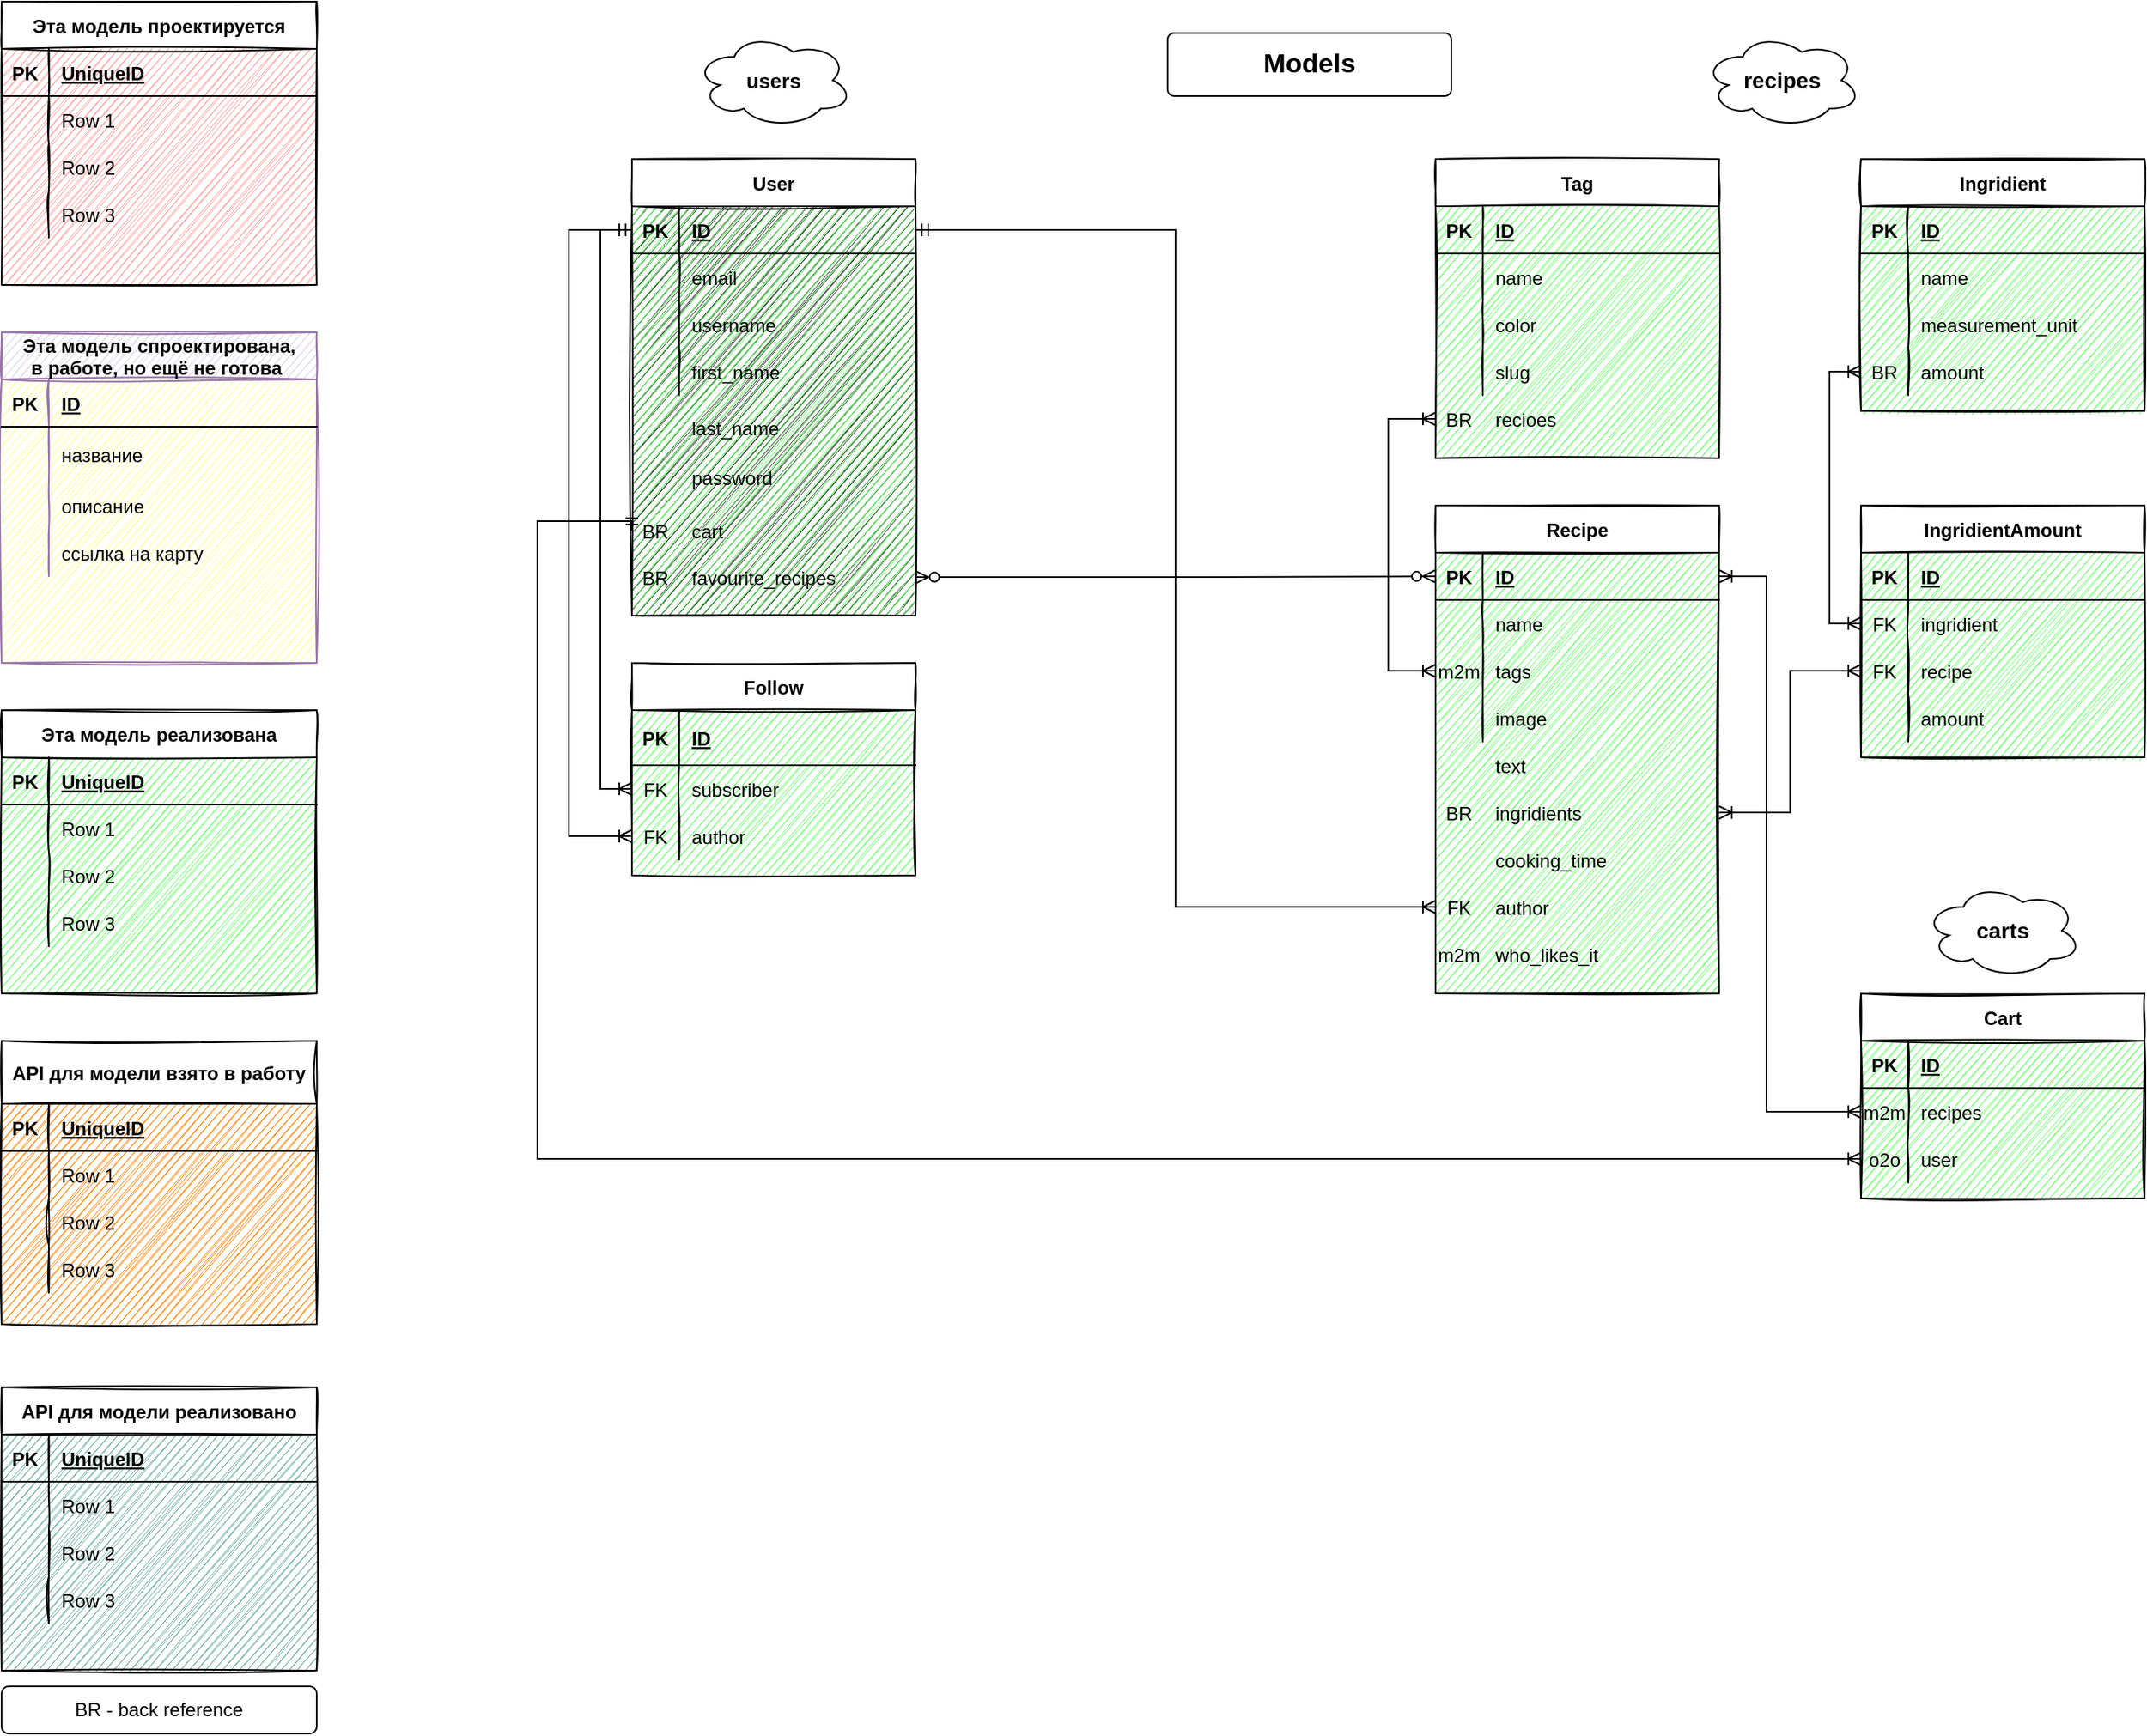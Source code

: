 <mxfile>
    <diagram id="C5RBs43oDa-KdzZeNtuy" name="Page-1">
        <mxGraphModel dx="1593" dy="440" grid="1" gridSize="10" guides="1" tooltips="1" connect="1" arrows="1" fold="1" page="1" pageScale="1" pageWidth="827" pageHeight="1169" math="0" shadow="0">
            <root>
                <mxCell id="WIyWlLk6GJQsqaUBKTNV-0"/>
                <mxCell id="WIyWlLk6GJQsqaUBKTNV-1" parent="WIyWlLk6GJQsqaUBKTNV-0"/>
                <mxCell id="lM1UBg-oIIu236r284WK-58" value="Tag" style="shape=table;startSize=30;container=1;collapsible=1;childLayout=tableLayout;fixedRows=1;rowLines=0;fontStyle=1;align=center;resizeLast=1;rounded=0;swimlaneFillColor=#66FF66;sketch=1;" parent="WIyWlLk6GJQsqaUBKTNV-1" vertex="1">
                    <mxGeometry x="110" y="110" width="180" height="190" as="geometry"/>
                </mxCell>
                <mxCell id="lM1UBg-oIIu236r284WK-59" value="" style="shape=partialRectangle;collapsible=0;dropTarget=0;pointerEvents=0;fillColor=none;top=0;left=0;bottom=1;right=0;points=[[0,0.5],[1,0.5]];portConstraint=eastwest;" parent="lM1UBg-oIIu236r284WK-58" vertex="1">
                    <mxGeometry y="30" width="180" height="30" as="geometry"/>
                </mxCell>
                <mxCell id="lM1UBg-oIIu236r284WK-60" value="PK" style="shape=partialRectangle;connectable=0;fillColor=none;top=0;left=0;bottom=0;right=0;fontStyle=1;overflow=hidden;" parent="lM1UBg-oIIu236r284WK-59" vertex="1">
                    <mxGeometry width="30" height="30" as="geometry">
                        <mxRectangle width="30" height="30" as="alternateBounds"/>
                    </mxGeometry>
                </mxCell>
                <mxCell id="lM1UBg-oIIu236r284WK-61" value="ID" style="shape=partialRectangle;connectable=0;fillColor=none;top=0;left=0;bottom=0;right=0;align=left;spacingLeft=6;fontStyle=5;overflow=hidden;" parent="lM1UBg-oIIu236r284WK-59" vertex="1">
                    <mxGeometry x="30" width="150" height="30" as="geometry">
                        <mxRectangle width="150" height="30" as="alternateBounds"/>
                    </mxGeometry>
                </mxCell>
                <mxCell id="lM1UBg-oIIu236r284WK-62" value="" style="shape=partialRectangle;collapsible=0;dropTarget=0;pointerEvents=0;fillColor=none;top=0;left=0;bottom=0;right=0;points=[[0,0.5],[1,0.5]];portConstraint=eastwest;" parent="lM1UBg-oIIu236r284WK-58" vertex="1">
                    <mxGeometry y="60" width="180" height="30" as="geometry"/>
                </mxCell>
                <mxCell id="lM1UBg-oIIu236r284WK-63" value="" style="shape=partialRectangle;connectable=0;fillColor=none;top=0;left=0;bottom=0;right=0;editable=1;overflow=hidden;" parent="lM1UBg-oIIu236r284WK-62" vertex="1">
                    <mxGeometry width="30" height="30" as="geometry">
                        <mxRectangle width="30" height="30" as="alternateBounds"/>
                    </mxGeometry>
                </mxCell>
                <mxCell id="lM1UBg-oIIu236r284WK-64" value="name" style="shape=partialRectangle;connectable=0;fillColor=none;top=0;left=0;bottom=0;right=0;align=left;spacingLeft=6;overflow=hidden;" parent="lM1UBg-oIIu236r284WK-62" vertex="1">
                    <mxGeometry x="30" width="150" height="30" as="geometry">
                        <mxRectangle width="150" height="30" as="alternateBounds"/>
                    </mxGeometry>
                </mxCell>
                <mxCell id="lM1UBg-oIIu236r284WK-65" value="" style="shape=partialRectangle;collapsible=0;dropTarget=0;pointerEvents=0;fillColor=none;top=0;left=0;bottom=0;right=0;points=[[0,0.5],[1,0.5]];portConstraint=eastwest;" parent="lM1UBg-oIIu236r284WK-58" vertex="1">
                    <mxGeometry y="90" width="180" height="30" as="geometry"/>
                </mxCell>
                <mxCell id="lM1UBg-oIIu236r284WK-66" value="" style="shape=partialRectangle;connectable=0;fillColor=none;top=0;left=0;bottom=0;right=0;editable=1;overflow=hidden;" parent="lM1UBg-oIIu236r284WK-65" vertex="1">
                    <mxGeometry width="30" height="30" as="geometry">
                        <mxRectangle width="30" height="30" as="alternateBounds"/>
                    </mxGeometry>
                </mxCell>
                <mxCell id="lM1UBg-oIIu236r284WK-67" value="color" style="shape=partialRectangle;connectable=0;fillColor=none;top=0;left=0;bottom=0;right=0;align=left;spacingLeft=6;overflow=hidden;" parent="lM1UBg-oIIu236r284WK-65" vertex="1">
                    <mxGeometry x="30" width="150" height="30" as="geometry">
                        <mxRectangle width="150" height="30" as="alternateBounds"/>
                    </mxGeometry>
                </mxCell>
                <mxCell id="lM1UBg-oIIu236r284WK-68" value="" style="shape=partialRectangle;collapsible=0;dropTarget=0;pointerEvents=0;fillColor=none;top=0;left=0;bottom=0;right=0;points=[[0,0.5],[1,0.5]];portConstraint=eastwest;" parent="lM1UBg-oIIu236r284WK-58" vertex="1">
                    <mxGeometry y="120" width="180" height="30" as="geometry"/>
                </mxCell>
                <mxCell id="lM1UBg-oIIu236r284WK-69" value="" style="shape=partialRectangle;connectable=0;fillColor=none;top=0;left=0;bottom=0;right=0;editable=1;overflow=hidden;" parent="lM1UBg-oIIu236r284WK-68" vertex="1">
                    <mxGeometry width="30" height="30" as="geometry">
                        <mxRectangle width="30" height="30" as="alternateBounds"/>
                    </mxGeometry>
                </mxCell>
                <mxCell id="lM1UBg-oIIu236r284WK-70" value="slug" style="shape=partialRectangle;connectable=0;fillColor=none;top=0;left=0;bottom=0;right=0;align=left;spacingLeft=6;overflow=hidden;" parent="lM1UBg-oIIu236r284WK-68" vertex="1">
                    <mxGeometry x="30" width="150" height="30" as="geometry">
                        <mxRectangle width="150" height="30" as="alternateBounds"/>
                    </mxGeometry>
                </mxCell>
                <mxCell id="lM1UBg-oIIu236r284WK-71" value="Ingridient" style="shape=table;startSize=30;container=1;collapsible=1;childLayout=tableLayout;fixedRows=1;rowLines=0;fontStyle=1;align=center;resizeLast=1;rounded=0;swimlaneFillColor=#66FF66;sketch=1;" parent="WIyWlLk6GJQsqaUBKTNV-1" vertex="1">
                    <mxGeometry x="380" y="110" width="180" height="160" as="geometry"/>
                </mxCell>
                <mxCell id="lM1UBg-oIIu236r284WK-72" value="" style="shape=partialRectangle;collapsible=0;dropTarget=0;pointerEvents=0;fillColor=none;top=0;left=0;bottom=1;right=0;points=[[0,0.5],[1,0.5]];portConstraint=eastwest;" parent="lM1UBg-oIIu236r284WK-71" vertex="1">
                    <mxGeometry y="30" width="180" height="30" as="geometry"/>
                </mxCell>
                <mxCell id="lM1UBg-oIIu236r284WK-73" value="PK" style="shape=partialRectangle;connectable=0;fillColor=none;top=0;left=0;bottom=0;right=0;fontStyle=1;overflow=hidden;" parent="lM1UBg-oIIu236r284WK-72" vertex="1">
                    <mxGeometry width="30" height="30" as="geometry">
                        <mxRectangle width="30" height="30" as="alternateBounds"/>
                    </mxGeometry>
                </mxCell>
                <mxCell id="lM1UBg-oIIu236r284WK-74" value="ID" style="shape=partialRectangle;connectable=0;fillColor=none;top=0;left=0;bottom=0;right=0;align=left;spacingLeft=6;fontStyle=5;overflow=hidden;" parent="lM1UBg-oIIu236r284WK-72" vertex="1">
                    <mxGeometry x="30" width="150" height="30" as="geometry">
                        <mxRectangle width="150" height="30" as="alternateBounds"/>
                    </mxGeometry>
                </mxCell>
                <mxCell id="lM1UBg-oIIu236r284WK-75" value="" style="shape=partialRectangle;collapsible=0;dropTarget=0;pointerEvents=0;fillColor=none;top=0;left=0;bottom=0;right=0;points=[[0,0.5],[1,0.5]];portConstraint=eastwest;" parent="lM1UBg-oIIu236r284WK-71" vertex="1">
                    <mxGeometry y="60" width="180" height="30" as="geometry"/>
                </mxCell>
                <mxCell id="lM1UBg-oIIu236r284WK-76" value="" style="shape=partialRectangle;connectable=0;fillColor=none;top=0;left=0;bottom=0;right=0;editable=1;overflow=hidden;" parent="lM1UBg-oIIu236r284WK-75" vertex="1">
                    <mxGeometry width="30" height="30" as="geometry">
                        <mxRectangle width="30" height="30" as="alternateBounds"/>
                    </mxGeometry>
                </mxCell>
                <mxCell id="lM1UBg-oIIu236r284WK-77" value="name" style="shape=partialRectangle;connectable=0;fillColor=none;top=0;left=0;bottom=0;right=0;align=left;spacingLeft=6;overflow=hidden;" parent="lM1UBg-oIIu236r284WK-75" vertex="1">
                    <mxGeometry x="30" width="150" height="30" as="geometry">
                        <mxRectangle width="150" height="30" as="alternateBounds"/>
                    </mxGeometry>
                </mxCell>
                <mxCell id="lM1UBg-oIIu236r284WK-78" value="" style="shape=partialRectangle;collapsible=0;dropTarget=0;pointerEvents=0;fillColor=none;top=0;left=0;bottom=0;right=0;points=[[0,0.5],[1,0.5]];portConstraint=eastwest;" parent="lM1UBg-oIIu236r284WK-71" vertex="1">
                    <mxGeometry y="90" width="180" height="30" as="geometry"/>
                </mxCell>
                <mxCell id="lM1UBg-oIIu236r284WK-79" value="" style="shape=partialRectangle;connectable=0;fillColor=none;top=0;left=0;bottom=0;right=0;editable=1;overflow=hidden;" parent="lM1UBg-oIIu236r284WK-78" vertex="1">
                    <mxGeometry width="30" height="30" as="geometry">
                        <mxRectangle width="30" height="30" as="alternateBounds"/>
                    </mxGeometry>
                </mxCell>
                <mxCell id="lM1UBg-oIIu236r284WK-80" value="measurement_unit" style="shape=partialRectangle;connectable=0;fillColor=none;top=0;left=0;bottom=0;right=0;align=left;spacingLeft=6;overflow=hidden;" parent="lM1UBg-oIIu236r284WK-78" vertex="1">
                    <mxGeometry x="30" width="150" height="30" as="geometry">
                        <mxRectangle width="150" height="30" as="alternateBounds"/>
                    </mxGeometry>
                </mxCell>
                <mxCell id="lM1UBg-oIIu236r284WK-81" value="" style="shape=partialRectangle;collapsible=0;dropTarget=0;pointerEvents=0;fillColor=none;top=0;left=0;bottom=0;right=0;points=[[0,0.5],[1,0.5]];portConstraint=eastwest;" parent="lM1UBg-oIIu236r284WK-71" vertex="1">
                    <mxGeometry y="120" width="180" height="30" as="geometry"/>
                </mxCell>
                <mxCell id="lM1UBg-oIIu236r284WK-82" value="BR" style="shape=partialRectangle;connectable=0;fillColor=none;top=0;left=0;bottom=0;right=0;editable=1;overflow=hidden;" parent="lM1UBg-oIIu236r284WK-81" vertex="1">
                    <mxGeometry width="30" height="30" as="geometry">
                        <mxRectangle width="30" height="30" as="alternateBounds"/>
                    </mxGeometry>
                </mxCell>
                <mxCell id="lM1UBg-oIIu236r284WK-83" value="amount" style="shape=partialRectangle;connectable=0;fillColor=none;top=0;left=0;bottom=0;right=0;align=left;spacingLeft=6;overflow=hidden;" parent="lM1UBg-oIIu236r284WK-81" vertex="1">
                    <mxGeometry x="30" width="150" height="30" as="geometry">
                        <mxRectangle width="150" height="30" as="alternateBounds"/>
                    </mxGeometry>
                </mxCell>
                <mxCell id="lM1UBg-oIIu236r284WK-107" value="" style="group;rounded=0;fontStyle=1;verticalAlign=middle;strokeColor=#f0f0f0;fillColor=#2a2a2a;swimlaneFillColor=#66FF66;startSize=30;sketch=1;" parent="WIyWlLk6GJQsqaUBKTNV-1" vertex="1" connectable="0">
                    <mxGeometry x="-400" y="110" width="180" height="290" as="geometry"/>
                </mxCell>
                <mxCell id="lM1UBg-oIIu236r284WK-42" value="User" style="shape=table;startSize=30;container=1;collapsible=1;childLayout=tableLayout;fixedRows=1;rowLines=0;fontStyle=1;align=center;resizeLast=1;rounded=0;swimlaneFillColor=#66FF66;sketch=1;" parent="lM1UBg-oIIu236r284WK-107" vertex="1">
                    <mxGeometry width="180" height="290.0" as="geometry"/>
                </mxCell>
                <mxCell id="lM1UBg-oIIu236r284WK-43" value="" style="shape=partialRectangle;collapsible=0;dropTarget=0;pointerEvents=0;fillColor=none;top=0;left=0;bottom=1;right=0;points=[[0,0.5],[1,0.5]];portConstraint=eastwest;" parent="lM1UBg-oIIu236r284WK-42" vertex="1">
                    <mxGeometry y="30" width="180" height="30" as="geometry"/>
                </mxCell>
                <mxCell id="lM1UBg-oIIu236r284WK-44" value="PK" style="shape=partialRectangle;connectable=0;fillColor=none;top=0;left=0;bottom=0;right=0;fontStyle=1;overflow=hidden;" parent="lM1UBg-oIIu236r284WK-43" vertex="1">
                    <mxGeometry width="30" height="30" as="geometry">
                        <mxRectangle width="30" height="30" as="alternateBounds"/>
                    </mxGeometry>
                </mxCell>
                <mxCell id="lM1UBg-oIIu236r284WK-45" value="ID" style="shape=partialRectangle;connectable=0;fillColor=none;top=0;left=0;bottom=0;right=0;align=left;spacingLeft=6;fontStyle=5;overflow=hidden;" parent="lM1UBg-oIIu236r284WK-43" vertex="1">
                    <mxGeometry x="30" width="150" height="30" as="geometry">
                        <mxRectangle width="150" height="30" as="alternateBounds"/>
                    </mxGeometry>
                </mxCell>
                <mxCell id="lM1UBg-oIIu236r284WK-46" value="" style="shape=partialRectangle;collapsible=0;dropTarget=0;pointerEvents=0;fillColor=none;top=0;left=0;bottom=0;right=0;points=[[0,0.5],[1,0.5]];portConstraint=eastwest;" parent="lM1UBg-oIIu236r284WK-42" vertex="1">
                    <mxGeometry y="60" width="180" height="30" as="geometry"/>
                </mxCell>
                <mxCell id="lM1UBg-oIIu236r284WK-47" value="" style="shape=partialRectangle;connectable=0;fillColor=none;top=0;left=0;bottom=0;right=0;editable=1;overflow=hidden;" parent="lM1UBg-oIIu236r284WK-46" vertex="1">
                    <mxGeometry width="30" height="30" as="geometry">
                        <mxRectangle width="30" height="30" as="alternateBounds"/>
                    </mxGeometry>
                </mxCell>
                <mxCell id="lM1UBg-oIIu236r284WK-48" value="email" style="shape=partialRectangle;connectable=0;fillColor=none;top=0;left=0;bottom=0;right=0;align=left;spacingLeft=6;overflow=hidden;" parent="lM1UBg-oIIu236r284WK-46" vertex="1">
                    <mxGeometry x="30" width="150" height="30" as="geometry">
                        <mxRectangle width="150" height="30" as="alternateBounds"/>
                    </mxGeometry>
                </mxCell>
                <mxCell id="lM1UBg-oIIu236r284WK-49" value="" style="shape=partialRectangle;collapsible=0;dropTarget=0;pointerEvents=0;fillColor=none;top=0;left=0;bottom=0;right=0;points=[[0,0.5],[1,0.5]];portConstraint=eastwest;" parent="lM1UBg-oIIu236r284WK-42" vertex="1">
                    <mxGeometry y="90" width="180" height="30" as="geometry"/>
                </mxCell>
                <mxCell id="lM1UBg-oIIu236r284WK-50" value="" style="shape=partialRectangle;connectable=0;fillColor=none;top=0;left=0;bottom=0;right=0;editable=1;overflow=hidden;" parent="lM1UBg-oIIu236r284WK-49" vertex="1">
                    <mxGeometry width="30" height="30" as="geometry">
                        <mxRectangle width="30" height="30" as="alternateBounds"/>
                    </mxGeometry>
                </mxCell>
                <mxCell id="lM1UBg-oIIu236r284WK-51" value="username" style="shape=partialRectangle;connectable=0;fillColor=none;top=0;left=0;bottom=0;right=0;align=left;spacingLeft=6;overflow=hidden;" parent="lM1UBg-oIIu236r284WK-49" vertex="1">
                    <mxGeometry x="30" width="150" height="30" as="geometry">
                        <mxRectangle width="150" height="30" as="alternateBounds"/>
                    </mxGeometry>
                </mxCell>
                <mxCell id="lM1UBg-oIIu236r284WK-52" value="" style="shape=partialRectangle;collapsible=0;dropTarget=0;pointerEvents=0;fillColor=none;top=0;left=0;bottom=0;right=0;points=[[0,0.5],[1,0.5]];portConstraint=eastwest;" parent="lM1UBg-oIIu236r284WK-42" vertex="1">
                    <mxGeometry y="120" width="180" height="30" as="geometry"/>
                </mxCell>
                <mxCell id="lM1UBg-oIIu236r284WK-53" value="" style="shape=partialRectangle;connectable=0;fillColor=none;top=0;left=0;bottom=0;right=0;editable=1;overflow=hidden;" parent="lM1UBg-oIIu236r284WK-52" vertex="1">
                    <mxGeometry width="30" height="30" as="geometry">
                        <mxRectangle width="30" height="30" as="alternateBounds"/>
                    </mxGeometry>
                </mxCell>
                <mxCell id="lM1UBg-oIIu236r284WK-54" value="first_name" style="shape=partialRectangle;connectable=0;fillColor=none;top=0;left=0;bottom=0;right=0;align=left;spacingLeft=6;overflow=hidden;" parent="lM1UBg-oIIu236r284WK-52" vertex="1">
                    <mxGeometry x="30" width="150" height="30" as="geometry">
                        <mxRectangle width="150" height="30" as="alternateBounds"/>
                    </mxGeometry>
                </mxCell>
                <mxCell id="lM1UBg-oIIu236r284WK-57" value="" style="shape=partialRectangle;connectable=0;fillColor=none;top=0;left=0;bottom=0;right=0;align=left;spacingLeft=6;overflow=hidden;" parent="lM1UBg-oIIu236r284WK-107" vertex="1">
                    <mxGeometry x="30" y="222.772" width="150" height="34.8" as="geometry">
                        <mxRectangle width="150" height="30" as="alternateBounds"/>
                    </mxGeometry>
                </mxCell>
                <mxCell id="lM1UBg-oIIu236r284WK-109" value="" style="shape=partialRectangle;connectable=0;fillColor=none;top=0;left=0;bottom=0;right=0;editable=1;overflow=hidden;" parent="lM1UBg-oIIu236r284WK-107" vertex="1">
                    <mxGeometry y="187.972" width="30" height="34.8" as="geometry">
                        <mxRectangle width="30" height="30" as="alternateBounds"/>
                    </mxGeometry>
                </mxCell>
                <mxCell id="lM1UBg-oIIu236r284WK-110" value="" style="shape=partialRectangle;connectable=0;fillColor=none;top=0;left=0;bottom=0;right=0;editable=1;overflow=hidden;" parent="lM1UBg-oIIu236r284WK-107" vertex="1">
                    <mxGeometry y="222.772" width="30" height="34.8" as="geometry">
                        <mxRectangle width="30" height="30" as="alternateBounds"/>
                    </mxGeometry>
                </mxCell>
                <mxCell id="lM1UBg-oIIu236r284WK-108" value="" style="shape=partialRectangle;connectable=0;fillColor=none;top=0;left=0;bottom=0;right=0;editable=1;overflow=hidden;" parent="lM1UBg-oIIu236r284WK-107" vertex="1">
                    <mxGeometry y="164.772" width="30" height="34.8" as="geometry">
                        <mxRectangle width="30" height="30" as="alternateBounds"/>
                    </mxGeometry>
                </mxCell>
                <mxCell id="lM1UBg-oIIu236r284WK-232" value="" style="shape=partialRectangle;connectable=0;fillColor=none;top=0;left=0;bottom=0;right=0;editable=1;overflow=hidden;" parent="lM1UBg-oIIu236r284WK-107" vertex="1">
                    <mxGeometry y="222.772" width="30" height="34.8" as="geometry">
                        <mxRectangle width="30" height="30" as="alternateBounds"/>
                    </mxGeometry>
                </mxCell>
                <mxCell id="lM1UBg-oIIu236r284WK-145" value="" style="shape=partialRectangle;collapsible=0;dropTarget=0;pointerEvents=0;fillColor=none;top=0;left=0;bottom=0;right=0;points=[[0,0.5],[1,0.5]];portConstraint=eastwest;" parent="lM1UBg-oIIu236r284WK-107" vertex="1">
                    <mxGeometry y="184.545" width="180" height="34.8" as="geometry"/>
                </mxCell>
                <mxCell id="lM1UBg-oIIu236r284WK-146" value="" style="shape=partialRectangle;connectable=0;fillColor=none;top=0;left=0;bottom=0;right=0;editable=1;overflow=hidden;" parent="lM1UBg-oIIu236r284WK-145" vertex="1">
                    <mxGeometry width="30" height="34.8" as="geometry">
                        <mxRectangle width="30" height="30" as="alternateBounds"/>
                    </mxGeometry>
                </mxCell>
                <mxCell id="lM1UBg-oIIu236r284WK-147" value="password" style="shape=partialRectangle;connectable=0;fillColor=none;top=0;left=0;bottom=0;right=0;align=left;spacingLeft=6;overflow=hidden;" parent="lM1UBg-oIIu236r284WK-145" vertex="1">
                    <mxGeometry x="30" width="150" height="34.8" as="geometry">
                        <mxRectangle width="150" height="30" as="alternateBounds"/>
                    </mxGeometry>
                </mxCell>
                <mxCell id="lM1UBg-oIIu236r284WK-294" value="" style="shape=partialRectangle;collapsible=0;dropTarget=0;pointerEvents=0;fillColor=none;top=0;left=0;bottom=0;right=0;points=[[0,0.5],[1,0.5]];portConstraint=eastwest;" parent="lM1UBg-oIIu236r284WK-107" vertex="1">
                    <mxGeometry y="219.348" width="180" height="33.462" as="geometry"/>
                </mxCell>
                <mxCell id="lM1UBg-oIIu236r284WK-295" value="BR" style="shape=partialRectangle;connectable=0;fillColor=none;top=0;left=0;bottom=0;right=0;editable=1;overflow=hidden;" parent="lM1UBg-oIIu236r284WK-294" vertex="1">
                    <mxGeometry width="30" height="33.462" as="geometry">
                        <mxRectangle width="30" height="30" as="alternateBounds"/>
                    </mxGeometry>
                </mxCell>
                <mxCell id="lM1UBg-oIIu236r284WK-296" value="cart" style="shape=partialRectangle;connectable=0;fillColor=none;top=0;left=0;bottom=0;right=0;align=left;spacingLeft=6;overflow=hidden;" parent="lM1UBg-oIIu236r284WK-294" vertex="1">
                    <mxGeometry x="30" width="150" height="33.462" as="geometry">
                        <mxRectangle width="150" height="30" as="alternateBounds"/>
                    </mxGeometry>
                </mxCell>
                <mxCell id="lM1UBg-oIIu236r284WK-142" value="" style="shape=partialRectangle;collapsible=0;dropTarget=0;pointerEvents=0;fillColor=none;top=0;left=0;bottom=0;right=0;points=[[0,0.5],[1,0.5]];portConstraint=eastwest;" parent="lM1UBg-oIIu236r284WK-107" vertex="1">
                    <mxGeometry y="153.169" width="180" height="34.8" as="geometry"/>
                </mxCell>
                <mxCell id="lM1UBg-oIIu236r284WK-143" value="" style="shape=partialRectangle;connectable=0;fillColor=none;top=0;left=0;bottom=0;right=0;editable=1;overflow=hidden;" parent="lM1UBg-oIIu236r284WK-142" vertex="1">
                    <mxGeometry width="30" height="34.8" as="geometry">
                        <mxRectangle width="30" height="30" as="alternateBounds"/>
                    </mxGeometry>
                </mxCell>
                <mxCell id="lM1UBg-oIIu236r284WK-144" value="last_name" style="shape=partialRectangle;connectable=0;fillColor=none;top=0;left=0;bottom=0;right=0;align=left;spacingLeft=6;overflow=hidden;" parent="lM1UBg-oIIu236r284WK-142" vertex="1">
                    <mxGeometry x="30" width="150" height="34.8" as="geometry">
                        <mxRectangle width="150" height="30" as="alternateBounds"/>
                    </mxGeometry>
                </mxCell>
                <mxCell id="2" value="" style="shape=partialRectangle;collapsible=0;dropTarget=0;pointerEvents=0;fillColor=none;top=0;left=0;bottom=0;right=0;points=[[0,0.5],[1,0.5]];portConstraint=eastwest;" parent="lM1UBg-oIIu236r284WK-107" vertex="1">
                    <mxGeometry y="248.808" width="180" height="33.462" as="geometry"/>
                </mxCell>
                <mxCell id="3" value="BR" style="shape=partialRectangle;connectable=0;fillColor=none;top=0;left=0;bottom=0;right=0;editable=1;overflow=hidden;" parent="2" vertex="1">
                    <mxGeometry width="30" height="33.462" as="geometry">
                        <mxRectangle width="30" height="30" as="alternateBounds"/>
                    </mxGeometry>
                </mxCell>
                <mxCell id="4" value="favourite_recipes" style="shape=partialRectangle;connectable=0;fillColor=none;top=0;left=0;bottom=0;right=0;align=left;spacingLeft=6;overflow=hidden;" parent="2" vertex="1">
                    <mxGeometry x="30" width="150" height="33.462" as="geometry">
                        <mxRectangle width="150" height="30" as="alternateBounds"/>
                    </mxGeometry>
                </mxCell>
                <mxCell id="lM1UBg-oIIu236r284WK-111" value="IngridientAmount" style="shape=table;startSize=30;container=1;collapsible=1;childLayout=tableLayout;fixedRows=1;rowLines=0;fontStyle=1;align=center;resizeLast=1;rounded=0;swimlaneFillColor=#66FF66;sketch=1;" parent="WIyWlLk6GJQsqaUBKTNV-1" vertex="1">
                    <mxGeometry x="380" y="330" width="180" height="160" as="geometry"/>
                </mxCell>
                <mxCell id="lM1UBg-oIIu236r284WK-112" value="" style="shape=partialRectangle;collapsible=0;dropTarget=0;pointerEvents=0;fillColor=none;top=0;left=0;bottom=1;right=0;points=[[0,0.5],[1,0.5]];portConstraint=eastwest;" parent="lM1UBg-oIIu236r284WK-111" vertex="1">
                    <mxGeometry y="30" width="180" height="30" as="geometry"/>
                </mxCell>
                <mxCell id="lM1UBg-oIIu236r284WK-113" value="PK" style="shape=partialRectangle;connectable=0;fillColor=none;top=0;left=0;bottom=0;right=0;fontStyle=1;overflow=hidden;" parent="lM1UBg-oIIu236r284WK-112" vertex="1">
                    <mxGeometry width="30" height="30" as="geometry">
                        <mxRectangle width="30" height="30" as="alternateBounds"/>
                    </mxGeometry>
                </mxCell>
                <mxCell id="lM1UBg-oIIu236r284WK-114" value="ID" style="shape=partialRectangle;connectable=0;fillColor=none;top=0;left=0;bottom=0;right=0;align=left;spacingLeft=6;fontStyle=5;overflow=hidden;" parent="lM1UBg-oIIu236r284WK-112" vertex="1">
                    <mxGeometry x="30" width="150" height="30" as="geometry">
                        <mxRectangle width="150" height="30" as="alternateBounds"/>
                    </mxGeometry>
                </mxCell>
                <mxCell id="lM1UBg-oIIu236r284WK-115" value="" style="shape=partialRectangle;collapsible=0;dropTarget=0;pointerEvents=0;fillColor=none;top=0;left=0;bottom=0;right=0;points=[[0,0.5],[1,0.5]];portConstraint=eastwest;" parent="lM1UBg-oIIu236r284WK-111" vertex="1">
                    <mxGeometry y="60" width="180" height="30" as="geometry"/>
                </mxCell>
                <mxCell id="lM1UBg-oIIu236r284WK-116" value="FK" style="shape=partialRectangle;connectable=0;fillColor=none;top=0;left=0;bottom=0;right=0;editable=1;overflow=hidden;" parent="lM1UBg-oIIu236r284WK-115" vertex="1">
                    <mxGeometry width="30" height="30" as="geometry">
                        <mxRectangle width="30" height="30" as="alternateBounds"/>
                    </mxGeometry>
                </mxCell>
                <mxCell id="lM1UBg-oIIu236r284WK-117" value="ingridient" style="shape=partialRectangle;connectable=0;fillColor=none;top=0;left=0;bottom=0;right=0;align=left;spacingLeft=6;overflow=hidden;" parent="lM1UBg-oIIu236r284WK-115" vertex="1">
                    <mxGeometry x="30" width="150" height="30" as="geometry">
                        <mxRectangle width="150" height="30" as="alternateBounds"/>
                    </mxGeometry>
                </mxCell>
                <mxCell id="lM1UBg-oIIu236r284WK-118" value="" style="shape=partialRectangle;collapsible=0;dropTarget=0;pointerEvents=0;fillColor=none;top=0;left=0;bottom=0;right=0;points=[[0,0.5],[1,0.5]];portConstraint=eastwest;" parent="lM1UBg-oIIu236r284WK-111" vertex="1">
                    <mxGeometry y="90" width="180" height="30" as="geometry"/>
                </mxCell>
                <mxCell id="lM1UBg-oIIu236r284WK-119" value="FK" style="shape=partialRectangle;connectable=0;fillColor=none;top=0;left=0;bottom=0;right=0;editable=1;overflow=hidden;" parent="lM1UBg-oIIu236r284WK-118" vertex="1">
                    <mxGeometry width="30" height="30" as="geometry">
                        <mxRectangle width="30" height="30" as="alternateBounds"/>
                    </mxGeometry>
                </mxCell>
                <mxCell id="lM1UBg-oIIu236r284WK-120" value="recipe" style="shape=partialRectangle;connectable=0;fillColor=none;top=0;left=0;bottom=0;right=0;align=left;spacingLeft=6;overflow=hidden;" parent="lM1UBg-oIIu236r284WK-118" vertex="1">
                    <mxGeometry x="30" width="150" height="30" as="geometry">
                        <mxRectangle width="150" height="30" as="alternateBounds"/>
                    </mxGeometry>
                </mxCell>
                <mxCell id="lM1UBg-oIIu236r284WK-121" value="" style="shape=partialRectangle;collapsible=0;dropTarget=0;pointerEvents=0;fillColor=none;top=0;left=0;bottom=0;right=0;points=[[0,0.5],[1,0.5]];portConstraint=eastwest;" parent="lM1UBg-oIIu236r284WK-111" vertex="1">
                    <mxGeometry y="120" width="180" height="30" as="geometry"/>
                </mxCell>
                <mxCell id="lM1UBg-oIIu236r284WK-122" value="" style="shape=partialRectangle;connectable=0;fillColor=none;top=0;left=0;bottom=0;right=0;editable=1;overflow=hidden;" parent="lM1UBg-oIIu236r284WK-121" vertex="1">
                    <mxGeometry width="30" height="30" as="geometry">
                        <mxRectangle width="30" height="30" as="alternateBounds"/>
                    </mxGeometry>
                </mxCell>
                <mxCell id="lM1UBg-oIIu236r284WK-123" value="amount" style="shape=partialRectangle;connectable=0;fillColor=none;top=0;left=0;bottom=0;right=0;align=left;spacingLeft=6;overflow=hidden;" parent="lM1UBg-oIIu236r284WK-121" vertex="1">
                    <mxGeometry x="30" width="150" height="30" as="geometry">
                        <mxRectangle width="150" height="30" as="alternateBounds"/>
                    </mxGeometry>
                </mxCell>
                <mxCell id="lM1UBg-oIIu236r284WK-124" value="" style="edgeStyle=elbowEdgeStyle;fontSize=12;html=1;endArrow=ERoneToMany;startArrow=ERoneToMany;rounded=0;entryX=0;entryY=0.5;entryDx=0;entryDy=0;exitX=0;exitY=0.5;exitDx=0;exitDy=0;" parent="WIyWlLk6GJQsqaUBKTNV-1" source="lM1UBg-oIIu236r284WK-115" target="lM1UBg-oIIu236r284WK-81" edge="1">
                    <mxGeometry width="100" height="100" relative="1" as="geometry">
                        <mxPoint x="100" y="360" as="sourcePoint"/>
                        <mxPoint x="200" y="260" as="targetPoint"/>
                        <Array as="points">
                            <mxPoint x="360" y="330"/>
                        </Array>
                    </mxGeometry>
                </mxCell>
                <mxCell id="lM1UBg-oIIu236r284WK-125" value="" style="edgeStyle=elbowEdgeStyle;fontSize=12;html=1;endArrow=ERoneToMany;startArrow=ERoneToMany;rounded=0;entryX=0;entryY=0.5;entryDx=0;entryDy=0;exitX=1;exitY=0.5;exitDx=0;exitDy=0;" parent="WIyWlLk6GJQsqaUBKTNV-1" source="lM1UBg-oIIu236r284WK-133" target="lM1UBg-oIIu236r284WK-118" edge="1">
                    <mxGeometry width="100" height="100" relative="1" as="geometry">
                        <mxPoint x="160" y="520" as="sourcePoint"/>
                        <mxPoint x="250" y="530" as="targetPoint"/>
                    </mxGeometry>
                </mxCell>
                <mxCell id="lM1UBg-oIIu236r284WK-84" value="Recipe" style="shape=table;startSize=30;container=1;collapsible=1;childLayout=tableLayout;fixedRows=1;rowLines=0;fontStyle=1;align=center;resizeLast=1;rounded=0;swimlaneFillColor=#66FF66;sketch=1;" parent="WIyWlLk6GJQsqaUBKTNV-1" vertex="1">
                    <mxGeometry x="110" y="330" width="180" height="310" as="geometry"/>
                </mxCell>
                <mxCell id="lM1UBg-oIIu236r284WK-85" value="" style="shape=partialRectangle;collapsible=0;dropTarget=0;pointerEvents=0;fillColor=none;top=0;left=0;bottom=1;right=0;points=[[0,0.5],[1,0.5]];portConstraint=eastwest;" parent="lM1UBg-oIIu236r284WK-84" vertex="1">
                    <mxGeometry y="30" width="180" height="30" as="geometry"/>
                </mxCell>
                <mxCell id="lM1UBg-oIIu236r284WK-86" value="PK" style="shape=partialRectangle;connectable=0;fillColor=none;top=0;left=0;bottom=0;right=0;fontStyle=1;overflow=hidden;" parent="lM1UBg-oIIu236r284WK-85" vertex="1">
                    <mxGeometry width="30" height="30" as="geometry">
                        <mxRectangle width="30" height="30" as="alternateBounds"/>
                    </mxGeometry>
                </mxCell>
                <mxCell id="lM1UBg-oIIu236r284WK-87" value="ID" style="shape=partialRectangle;connectable=0;fillColor=none;top=0;left=0;bottom=0;right=0;align=left;spacingLeft=6;fontStyle=5;overflow=hidden;" parent="lM1UBg-oIIu236r284WK-85" vertex="1">
                    <mxGeometry x="30" width="150" height="30" as="geometry">
                        <mxRectangle width="150" height="30" as="alternateBounds"/>
                    </mxGeometry>
                </mxCell>
                <mxCell id="lM1UBg-oIIu236r284WK-88" value="" style="shape=partialRectangle;collapsible=0;dropTarget=0;pointerEvents=0;fillColor=none;top=0;left=0;bottom=0;right=0;points=[[0,0.5],[1,0.5]];portConstraint=eastwest;" parent="lM1UBg-oIIu236r284WK-84" vertex="1">
                    <mxGeometry y="60" width="180" height="30" as="geometry"/>
                </mxCell>
                <mxCell id="lM1UBg-oIIu236r284WK-89" value="" style="shape=partialRectangle;connectable=0;fillColor=none;top=0;left=0;bottom=0;right=0;editable=1;overflow=hidden;" parent="lM1UBg-oIIu236r284WK-88" vertex="1">
                    <mxGeometry width="30" height="30" as="geometry">
                        <mxRectangle width="30" height="30" as="alternateBounds"/>
                    </mxGeometry>
                </mxCell>
                <mxCell id="lM1UBg-oIIu236r284WK-90" value="name" style="shape=partialRectangle;connectable=0;fillColor=none;top=0;left=0;bottom=0;right=0;align=left;spacingLeft=6;overflow=hidden;" parent="lM1UBg-oIIu236r284WK-88" vertex="1">
                    <mxGeometry x="30" width="150" height="30" as="geometry">
                        <mxRectangle width="150" height="30" as="alternateBounds"/>
                    </mxGeometry>
                </mxCell>
                <mxCell id="lM1UBg-oIIu236r284WK-91" value="" style="shape=partialRectangle;collapsible=0;dropTarget=0;pointerEvents=0;fillColor=none;top=0;left=0;bottom=0;right=0;points=[[0,0.5],[1,0.5]];portConstraint=eastwest;" parent="lM1UBg-oIIu236r284WK-84" vertex="1">
                    <mxGeometry y="90" width="180" height="30" as="geometry"/>
                </mxCell>
                <mxCell id="lM1UBg-oIIu236r284WK-92" value="m2m" style="shape=partialRectangle;connectable=0;fillColor=none;top=0;left=0;bottom=0;right=0;editable=1;overflow=hidden;" parent="lM1UBg-oIIu236r284WK-91" vertex="1">
                    <mxGeometry width="30" height="30" as="geometry">
                        <mxRectangle width="30" height="30" as="alternateBounds"/>
                    </mxGeometry>
                </mxCell>
                <mxCell id="lM1UBg-oIIu236r284WK-93" value="tags" style="shape=partialRectangle;connectable=0;fillColor=none;top=0;left=0;bottom=0;right=0;align=left;spacingLeft=6;overflow=hidden;" parent="lM1UBg-oIIu236r284WK-91" vertex="1">
                    <mxGeometry x="30" width="150" height="30" as="geometry">
                        <mxRectangle width="150" height="30" as="alternateBounds"/>
                    </mxGeometry>
                </mxCell>
                <mxCell id="lM1UBg-oIIu236r284WK-94" value="" style="shape=partialRectangle;collapsible=0;dropTarget=0;pointerEvents=0;fillColor=none;top=0;left=0;bottom=0;right=0;points=[[0,0.5],[1,0.5]];portConstraint=eastwest;" parent="lM1UBg-oIIu236r284WK-84" vertex="1">
                    <mxGeometry y="120" width="180" height="30" as="geometry"/>
                </mxCell>
                <mxCell id="lM1UBg-oIIu236r284WK-95" value="" style="shape=partialRectangle;connectable=0;fillColor=none;top=0;left=0;bottom=0;right=0;editable=1;overflow=hidden;" parent="lM1UBg-oIIu236r284WK-94" vertex="1">
                    <mxGeometry width="30" height="30" as="geometry">
                        <mxRectangle width="30" height="30" as="alternateBounds"/>
                    </mxGeometry>
                </mxCell>
                <mxCell id="lM1UBg-oIIu236r284WK-96" value="image" style="shape=partialRectangle;connectable=0;fillColor=none;top=0;left=0;bottom=0;right=0;align=left;spacingLeft=6;overflow=hidden;" parent="lM1UBg-oIIu236r284WK-94" vertex="1">
                    <mxGeometry x="30" width="150" height="30" as="geometry">
                        <mxRectangle width="150" height="30" as="alternateBounds"/>
                    </mxGeometry>
                </mxCell>
                <mxCell id="lM1UBg-oIIu236r284WK-130" value="" style="shape=partialRectangle;collapsible=0;dropTarget=0;pointerEvents=0;fillColor=none;top=0;left=0;bottom=0;right=0;points=[[0,0.5],[1,0.5]];portConstraint=eastwest;" parent="WIyWlLk6GJQsqaUBKTNV-1" vertex="1">
                    <mxGeometry x="110" y="480" width="180" height="30" as="geometry"/>
                </mxCell>
                <mxCell id="lM1UBg-oIIu236r284WK-131" value="" style="shape=partialRectangle;connectable=0;fillColor=none;top=0;left=0;bottom=0;right=0;editable=1;overflow=hidden;" parent="lM1UBg-oIIu236r284WK-130" vertex="1">
                    <mxGeometry width="30" height="30" as="geometry">
                        <mxRectangle width="30" height="30" as="alternateBounds"/>
                    </mxGeometry>
                </mxCell>
                <mxCell id="lM1UBg-oIIu236r284WK-132" value="text" style="shape=partialRectangle;connectable=0;fillColor=none;top=0;left=0;bottom=0;right=0;align=left;spacingLeft=6;overflow=hidden;" parent="lM1UBg-oIIu236r284WK-130" vertex="1">
                    <mxGeometry x="30" width="150" height="30" as="geometry">
                        <mxRectangle width="150" height="30" as="alternateBounds"/>
                    </mxGeometry>
                </mxCell>
                <mxCell id="lM1UBg-oIIu236r284WK-133" value="" style="shape=partialRectangle;collapsible=0;dropTarget=0;pointerEvents=0;fillColor=none;top=0;left=0;bottom=0;right=0;points=[[0,0.5],[1,0.5]];portConstraint=eastwest;" parent="WIyWlLk6GJQsqaUBKTNV-1" vertex="1">
                    <mxGeometry x="110" y="510" width="180" height="30" as="geometry"/>
                </mxCell>
                <mxCell id="lM1UBg-oIIu236r284WK-134" value="BR" style="shape=partialRectangle;connectable=0;fillColor=none;top=0;left=0;bottom=0;right=0;editable=1;overflow=hidden;" parent="lM1UBg-oIIu236r284WK-133" vertex="1">
                    <mxGeometry width="30" height="30" as="geometry">
                        <mxRectangle width="30" height="30" as="alternateBounds"/>
                    </mxGeometry>
                </mxCell>
                <mxCell id="lM1UBg-oIIu236r284WK-135" value="ingridients" style="shape=partialRectangle;connectable=0;fillColor=none;top=0;left=0;bottom=0;right=0;align=left;spacingLeft=6;overflow=hidden;" parent="lM1UBg-oIIu236r284WK-133" vertex="1">
                    <mxGeometry x="30" width="150" height="30" as="geometry">
                        <mxRectangle width="150" height="30" as="alternateBounds"/>
                    </mxGeometry>
                </mxCell>
                <mxCell id="lM1UBg-oIIu236r284WK-136" value="" style="shape=partialRectangle;collapsible=0;dropTarget=0;pointerEvents=0;fillColor=none;top=0;left=0;bottom=0;right=0;points=[[0,0.5],[1,0.5]];portConstraint=eastwest;" parent="WIyWlLk6GJQsqaUBKTNV-1" vertex="1">
                    <mxGeometry x="110" y="540" width="180" height="30" as="geometry"/>
                </mxCell>
                <mxCell id="lM1UBg-oIIu236r284WK-137" value="" style="shape=partialRectangle;connectable=0;fillColor=none;top=0;left=0;bottom=0;right=0;editable=1;overflow=hidden;" parent="lM1UBg-oIIu236r284WK-136" vertex="1">
                    <mxGeometry width="30" height="30" as="geometry">
                        <mxRectangle width="30" height="30" as="alternateBounds"/>
                    </mxGeometry>
                </mxCell>
                <mxCell id="lM1UBg-oIIu236r284WK-138" value="cooking_time" style="shape=partialRectangle;connectable=0;fillColor=none;top=0;left=0;bottom=0;right=0;align=left;spacingLeft=6;overflow=hidden;" parent="lM1UBg-oIIu236r284WK-136" vertex="1">
                    <mxGeometry x="30" width="150" height="30" as="geometry">
                        <mxRectangle width="150" height="30" as="alternateBounds"/>
                    </mxGeometry>
                </mxCell>
                <mxCell id="lM1UBg-oIIu236r284WK-139" value="" style="shape=partialRectangle;collapsible=0;dropTarget=0;pointerEvents=0;fillColor=none;top=0;left=0;bottom=0;right=0;points=[[0,0.5],[1,0.5]];portConstraint=eastwest;" parent="WIyWlLk6GJQsqaUBKTNV-1" vertex="1">
                    <mxGeometry x="110" y="570" width="180" height="30" as="geometry"/>
                </mxCell>
                <mxCell id="lM1UBg-oIIu236r284WK-140" value="FK" style="shape=partialRectangle;connectable=0;fillColor=none;top=0;left=0;bottom=0;right=0;editable=1;overflow=hidden;" parent="lM1UBg-oIIu236r284WK-139" vertex="1">
                    <mxGeometry width="30" height="30" as="geometry">
                        <mxRectangle width="30" height="30" as="alternateBounds"/>
                    </mxGeometry>
                </mxCell>
                <mxCell id="lM1UBg-oIIu236r284WK-141" value="author" style="shape=partialRectangle;connectable=0;fillColor=none;top=0;left=0;bottom=0;right=0;align=left;spacingLeft=6;overflow=hidden;" parent="lM1UBg-oIIu236r284WK-139" vertex="1">
                    <mxGeometry x="30" width="150" height="30" as="geometry">
                        <mxRectangle width="150" height="30" as="alternateBounds"/>
                    </mxGeometry>
                </mxCell>
                <mxCell id="lM1UBg-oIIu236r284WK-148" value="" style="edgeStyle=elbowEdgeStyle;fontSize=12;html=1;endArrow=ERoneToMany;startArrow=ERoneToMany;rounded=0;entryX=0;entryY=0.5;entryDx=0;entryDy=0;exitX=0;exitY=0.5;exitDx=0;exitDy=0;" parent="WIyWlLk6GJQsqaUBKTNV-1" source="lM1UBg-oIIu236r284WK-91" target="lM1UBg-oIIu236r284WK-149" edge="1">
                    <mxGeometry width="100" height="100" relative="1" as="geometry">
                        <mxPoint x="50" y="435" as="sourcePoint"/>
                        <mxPoint x="40" y="250" as="targetPoint"/>
                        <Array as="points">
                            <mxPoint x="80" y="400"/>
                            <mxPoint x="30" y="390"/>
                            <mxPoint x="80" y="290"/>
                        </Array>
                    </mxGeometry>
                </mxCell>
                <mxCell id="lM1UBg-oIIu236r284WK-149" value="" style="shape=partialRectangle;collapsible=0;dropTarget=0;pointerEvents=0;fillColor=none;top=0;left=0;bottom=0;right=0;points=[[0,0.5],[1,0.5]];portConstraint=eastwest;" parent="WIyWlLk6GJQsqaUBKTNV-1" vertex="1">
                    <mxGeometry x="110" y="260" width="180" height="30" as="geometry"/>
                </mxCell>
                <mxCell id="lM1UBg-oIIu236r284WK-150" value="BR" style="shape=partialRectangle;connectable=0;fillColor=none;top=0;left=0;bottom=0;right=0;editable=1;overflow=hidden;" parent="lM1UBg-oIIu236r284WK-149" vertex="1">
                    <mxGeometry width="30" height="30" as="geometry">
                        <mxRectangle width="30" height="30" as="alternateBounds"/>
                    </mxGeometry>
                </mxCell>
                <mxCell id="lM1UBg-oIIu236r284WK-151" value="recioes" style="shape=partialRectangle;connectable=0;fillColor=none;top=0;left=0;bottom=0;right=0;align=left;spacingLeft=6;overflow=hidden;" parent="lM1UBg-oIIu236r284WK-149" vertex="1">
                    <mxGeometry x="30" width="150" height="30" as="geometry">
                        <mxRectangle width="150" height="30" as="alternateBounds"/>
                    </mxGeometry>
                </mxCell>
                <mxCell id="lM1UBg-oIIu236r284WK-152" value="" style="edgeStyle=elbowEdgeStyle;fontSize=12;html=1;endArrow=ERoneToMany;startArrow=ERmandOne;rounded=0;exitX=1;exitY=0.5;exitDx=0;exitDy=0;entryX=0;entryY=0.5;entryDx=0;entryDy=0;" parent="WIyWlLk6GJQsqaUBKTNV-1" source="lM1UBg-oIIu236r284WK-43" target="lM1UBg-oIIu236r284WK-139" edge="1">
                    <mxGeometry width="100" height="100" relative="1" as="geometry">
                        <mxPoint x="-110" y="180" as="sourcePoint"/>
                        <mxPoint x="-90" y="585" as="targetPoint"/>
                    </mxGeometry>
                </mxCell>
                <mxCell id="lM1UBg-oIIu236r284WK-154" value="Эта модель проектируется" style="shape=table;startSize=30;container=1;collapsible=1;childLayout=tableLayout;fixedRows=1;rowLines=0;fontStyle=1;align=center;resizeLast=1;rounded=0;swimlaneFillColor=#FF9999;sketch=1;" parent="WIyWlLk6GJQsqaUBKTNV-1" vertex="1">
                    <mxGeometry x="-800" y="10" width="200" height="180" as="geometry"/>
                </mxCell>
                <mxCell id="lM1UBg-oIIu236r284WK-155" value="" style="shape=partialRectangle;collapsible=0;dropTarget=0;pointerEvents=0;fillColor=none;top=0;left=0;bottom=1;right=0;points=[[0,0.5],[1,0.5]];portConstraint=eastwest;" parent="lM1UBg-oIIu236r284WK-154" vertex="1">
                    <mxGeometry y="30" width="200" height="30" as="geometry"/>
                </mxCell>
                <mxCell id="lM1UBg-oIIu236r284WK-156" value="PK" style="shape=partialRectangle;connectable=0;fillColor=none;top=0;left=0;bottom=0;right=0;fontStyle=1;overflow=hidden;" parent="lM1UBg-oIIu236r284WK-155" vertex="1">
                    <mxGeometry width="30" height="30" as="geometry">
                        <mxRectangle width="30" height="30" as="alternateBounds"/>
                    </mxGeometry>
                </mxCell>
                <mxCell id="lM1UBg-oIIu236r284WK-157" value="UniqueID" style="shape=partialRectangle;connectable=0;fillColor=none;top=0;left=0;bottom=0;right=0;align=left;spacingLeft=6;fontStyle=5;overflow=hidden;" parent="lM1UBg-oIIu236r284WK-155" vertex="1">
                    <mxGeometry x="30" width="170" height="30" as="geometry">
                        <mxRectangle width="170" height="30" as="alternateBounds"/>
                    </mxGeometry>
                </mxCell>
                <mxCell id="lM1UBg-oIIu236r284WK-158" value="" style="shape=partialRectangle;collapsible=0;dropTarget=0;pointerEvents=0;fillColor=none;top=0;left=0;bottom=0;right=0;points=[[0,0.5],[1,0.5]];portConstraint=eastwest;" parent="lM1UBg-oIIu236r284WK-154" vertex="1">
                    <mxGeometry y="60" width="200" height="30" as="geometry"/>
                </mxCell>
                <mxCell id="lM1UBg-oIIu236r284WK-159" value="" style="shape=partialRectangle;connectable=0;fillColor=none;top=0;left=0;bottom=0;right=0;editable=1;overflow=hidden;" parent="lM1UBg-oIIu236r284WK-158" vertex="1">
                    <mxGeometry width="30" height="30" as="geometry">
                        <mxRectangle width="30" height="30" as="alternateBounds"/>
                    </mxGeometry>
                </mxCell>
                <mxCell id="lM1UBg-oIIu236r284WK-160" value="Row 1" style="shape=partialRectangle;connectable=0;fillColor=none;top=0;left=0;bottom=0;right=0;align=left;spacingLeft=6;overflow=hidden;" parent="lM1UBg-oIIu236r284WK-158" vertex="1">
                    <mxGeometry x="30" width="170" height="30" as="geometry">
                        <mxRectangle width="170" height="30" as="alternateBounds"/>
                    </mxGeometry>
                </mxCell>
                <mxCell id="lM1UBg-oIIu236r284WK-161" value="" style="shape=partialRectangle;collapsible=0;dropTarget=0;pointerEvents=0;fillColor=none;top=0;left=0;bottom=0;right=0;points=[[0,0.5],[1,0.5]];portConstraint=eastwest;" parent="lM1UBg-oIIu236r284WK-154" vertex="1">
                    <mxGeometry y="90" width="200" height="30" as="geometry"/>
                </mxCell>
                <mxCell id="lM1UBg-oIIu236r284WK-162" value="" style="shape=partialRectangle;connectable=0;fillColor=none;top=0;left=0;bottom=0;right=0;editable=1;overflow=hidden;" parent="lM1UBg-oIIu236r284WK-161" vertex="1">
                    <mxGeometry width="30" height="30" as="geometry">
                        <mxRectangle width="30" height="30" as="alternateBounds"/>
                    </mxGeometry>
                </mxCell>
                <mxCell id="lM1UBg-oIIu236r284WK-163" value="Row 2" style="shape=partialRectangle;connectable=0;fillColor=none;top=0;left=0;bottom=0;right=0;align=left;spacingLeft=6;overflow=hidden;" parent="lM1UBg-oIIu236r284WK-161" vertex="1">
                    <mxGeometry x="30" width="170" height="30" as="geometry">
                        <mxRectangle width="170" height="30" as="alternateBounds"/>
                    </mxGeometry>
                </mxCell>
                <mxCell id="lM1UBg-oIIu236r284WK-164" value="" style="shape=partialRectangle;collapsible=0;dropTarget=0;pointerEvents=0;fillColor=none;top=0;left=0;bottom=0;right=0;points=[[0,0.5],[1,0.5]];portConstraint=eastwest;" parent="lM1UBg-oIIu236r284WK-154" vertex="1">
                    <mxGeometry y="120" width="200" height="30" as="geometry"/>
                </mxCell>
                <mxCell id="lM1UBg-oIIu236r284WK-165" value="" style="shape=partialRectangle;connectable=0;fillColor=none;top=0;left=0;bottom=0;right=0;editable=1;overflow=hidden;" parent="lM1UBg-oIIu236r284WK-164" vertex="1">
                    <mxGeometry width="30" height="30" as="geometry">
                        <mxRectangle width="30" height="30" as="alternateBounds"/>
                    </mxGeometry>
                </mxCell>
                <mxCell id="lM1UBg-oIIu236r284WK-166" value="Row 3" style="shape=partialRectangle;connectable=0;fillColor=none;top=0;left=0;bottom=0;right=0;align=left;spacingLeft=6;overflow=hidden;" parent="lM1UBg-oIIu236r284WK-164" vertex="1">
                    <mxGeometry x="30" width="170" height="30" as="geometry">
                        <mxRectangle width="170" height="30" as="alternateBounds"/>
                    </mxGeometry>
                </mxCell>
                <mxCell id="lM1UBg-oIIu236r284WK-167" value="Эта модель реализована" style="shape=table;startSize=30;container=1;collapsible=1;childLayout=tableLayout;fixedRows=1;rowLines=0;fontStyle=1;align=center;resizeLast=1;rounded=0;swimlaneFillColor=#66FF66;sketch=1;" parent="WIyWlLk6GJQsqaUBKTNV-1" vertex="1">
                    <mxGeometry x="-800" y="460" width="200" height="180" as="geometry"/>
                </mxCell>
                <mxCell id="lM1UBg-oIIu236r284WK-168" value="" style="shape=partialRectangle;collapsible=0;dropTarget=0;pointerEvents=0;fillColor=none;top=0;left=0;bottom=1;right=0;points=[[0,0.5],[1,0.5]];portConstraint=eastwest;" parent="lM1UBg-oIIu236r284WK-167" vertex="1">
                    <mxGeometry y="30" width="200" height="30" as="geometry"/>
                </mxCell>
                <mxCell id="lM1UBg-oIIu236r284WK-169" value="PK" style="shape=partialRectangle;connectable=0;fillColor=none;top=0;left=0;bottom=0;right=0;fontStyle=1;overflow=hidden;" parent="lM1UBg-oIIu236r284WK-168" vertex="1">
                    <mxGeometry width="30" height="30" as="geometry">
                        <mxRectangle width="30" height="30" as="alternateBounds"/>
                    </mxGeometry>
                </mxCell>
                <mxCell id="lM1UBg-oIIu236r284WK-170" value="UniqueID" style="shape=partialRectangle;connectable=0;fillColor=none;top=0;left=0;bottom=0;right=0;align=left;spacingLeft=6;fontStyle=5;overflow=hidden;" parent="lM1UBg-oIIu236r284WK-168" vertex="1">
                    <mxGeometry x="30" width="170" height="30" as="geometry">
                        <mxRectangle width="170" height="30" as="alternateBounds"/>
                    </mxGeometry>
                </mxCell>
                <mxCell id="lM1UBg-oIIu236r284WK-171" value="" style="shape=partialRectangle;collapsible=0;dropTarget=0;pointerEvents=0;fillColor=none;top=0;left=0;bottom=0;right=0;points=[[0,0.5],[1,0.5]];portConstraint=eastwest;" parent="lM1UBg-oIIu236r284WK-167" vertex="1">
                    <mxGeometry y="60" width="200" height="30" as="geometry"/>
                </mxCell>
                <mxCell id="lM1UBg-oIIu236r284WK-172" value="" style="shape=partialRectangle;connectable=0;fillColor=none;top=0;left=0;bottom=0;right=0;editable=1;overflow=hidden;" parent="lM1UBg-oIIu236r284WK-171" vertex="1">
                    <mxGeometry width="30" height="30" as="geometry">
                        <mxRectangle width="30" height="30" as="alternateBounds"/>
                    </mxGeometry>
                </mxCell>
                <mxCell id="lM1UBg-oIIu236r284WK-173" value="Row 1" style="shape=partialRectangle;connectable=0;fillColor=none;top=0;left=0;bottom=0;right=0;align=left;spacingLeft=6;overflow=hidden;" parent="lM1UBg-oIIu236r284WK-171" vertex="1">
                    <mxGeometry x="30" width="170" height="30" as="geometry">
                        <mxRectangle width="170" height="30" as="alternateBounds"/>
                    </mxGeometry>
                </mxCell>
                <mxCell id="lM1UBg-oIIu236r284WK-174" value="" style="shape=partialRectangle;collapsible=0;dropTarget=0;pointerEvents=0;fillColor=none;top=0;left=0;bottom=0;right=0;points=[[0,0.5],[1,0.5]];portConstraint=eastwest;" parent="lM1UBg-oIIu236r284WK-167" vertex="1">
                    <mxGeometry y="90" width="200" height="30" as="geometry"/>
                </mxCell>
                <mxCell id="lM1UBg-oIIu236r284WK-175" value="" style="shape=partialRectangle;connectable=0;fillColor=none;top=0;left=0;bottom=0;right=0;editable=1;overflow=hidden;" parent="lM1UBg-oIIu236r284WK-174" vertex="1">
                    <mxGeometry width="30" height="30" as="geometry">
                        <mxRectangle width="30" height="30" as="alternateBounds"/>
                    </mxGeometry>
                </mxCell>
                <mxCell id="lM1UBg-oIIu236r284WK-176" value="Row 2" style="shape=partialRectangle;connectable=0;fillColor=none;top=0;left=0;bottom=0;right=0;align=left;spacingLeft=6;overflow=hidden;" parent="lM1UBg-oIIu236r284WK-174" vertex="1">
                    <mxGeometry x="30" width="170" height="30" as="geometry">
                        <mxRectangle width="170" height="30" as="alternateBounds"/>
                    </mxGeometry>
                </mxCell>
                <mxCell id="lM1UBg-oIIu236r284WK-177" value="" style="shape=partialRectangle;collapsible=0;dropTarget=0;pointerEvents=0;fillColor=none;top=0;left=0;bottom=0;right=0;points=[[0,0.5],[1,0.5]];portConstraint=eastwest;" parent="lM1UBg-oIIu236r284WK-167" vertex="1">
                    <mxGeometry y="120" width="200" height="30" as="geometry"/>
                </mxCell>
                <mxCell id="lM1UBg-oIIu236r284WK-178" value="" style="shape=partialRectangle;connectable=0;fillColor=none;top=0;left=0;bottom=0;right=0;editable=1;overflow=hidden;" parent="lM1UBg-oIIu236r284WK-177" vertex="1">
                    <mxGeometry width="30" height="30" as="geometry">
                        <mxRectangle width="30" height="30" as="alternateBounds"/>
                    </mxGeometry>
                </mxCell>
                <mxCell id="lM1UBg-oIIu236r284WK-179" value="Row 3" style="shape=partialRectangle;connectable=0;fillColor=none;top=0;left=0;bottom=0;right=0;align=left;spacingLeft=6;overflow=hidden;" parent="lM1UBg-oIIu236r284WK-177" vertex="1">
                    <mxGeometry x="30" width="170" height="30" as="geometry">
                        <mxRectangle width="170" height="30" as="alternateBounds"/>
                    </mxGeometry>
                </mxCell>
                <mxCell id="lM1UBg-oIIu236r284WK-193" value="Эта модель спроектирована,&#10;в работе, но ещё не готова " style="shape=table;startSize=30;container=1;collapsible=1;childLayout=tableLayout;fixedRows=1;rowLines=0;fontStyle=1;align=center;resizeLast=1;fillColor=#e1d5e7;strokeColor=#9673a6;swimlaneFillColor=#FFFF99;sketch=1;" parent="WIyWlLk6GJQsqaUBKTNV-1" vertex="1">
                    <mxGeometry x="-800" y="220" width="200" height="210" as="geometry"/>
                </mxCell>
                <mxCell id="lM1UBg-oIIu236r284WK-194" value="" style="shape=partialRectangle;collapsible=0;dropTarget=0;pointerEvents=0;fillColor=none;top=0;left=0;bottom=1;right=0;points=[[0,0.5],[1,0.5]];portConstraint=eastwest;" parent="lM1UBg-oIIu236r284WK-193" vertex="1">
                    <mxGeometry y="30" width="200" height="30" as="geometry"/>
                </mxCell>
                <mxCell id="lM1UBg-oIIu236r284WK-195" value="PK" style="shape=partialRectangle;connectable=0;fillColor=none;top=0;left=0;bottom=0;right=0;fontStyle=1;overflow=hidden;" parent="lM1UBg-oIIu236r284WK-194" vertex="1">
                    <mxGeometry width="30" height="30" as="geometry">
                        <mxRectangle width="30" height="30" as="alternateBounds"/>
                    </mxGeometry>
                </mxCell>
                <mxCell id="lM1UBg-oIIu236r284WK-196" value="ID" style="shape=partialRectangle;connectable=0;fillColor=none;top=0;left=0;bottom=0;right=0;align=left;spacingLeft=6;fontStyle=5;overflow=hidden;" parent="lM1UBg-oIIu236r284WK-194" vertex="1">
                    <mxGeometry x="30" width="170" height="30" as="geometry">
                        <mxRectangle width="170" height="30" as="alternateBounds"/>
                    </mxGeometry>
                </mxCell>
                <mxCell id="lM1UBg-oIIu236r284WK-197" value="" style="shape=partialRectangle;collapsible=0;dropTarget=0;pointerEvents=0;fillColor=none;top=0;left=0;bottom=0;right=0;points=[[0,0.5],[1,0.5]];portConstraint=eastwest;" parent="lM1UBg-oIIu236r284WK-193" vertex="1">
                    <mxGeometry y="60" width="200" height="35" as="geometry"/>
                </mxCell>
                <mxCell id="lM1UBg-oIIu236r284WK-198" value="" style="shape=partialRectangle;connectable=0;fillColor=none;top=0;left=0;bottom=0;right=0;editable=1;overflow=hidden;" parent="lM1UBg-oIIu236r284WK-197" vertex="1">
                    <mxGeometry width="30" height="35" as="geometry">
                        <mxRectangle width="30" height="35" as="alternateBounds"/>
                    </mxGeometry>
                </mxCell>
                <mxCell id="lM1UBg-oIIu236r284WK-199" value="название" style="shape=partialRectangle;connectable=0;fillColor=none;top=0;left=0;bottom=0;right=0;align=left;spacingLeft=6;overflow=hidden;" parent="lM1UBg-oIIu236r284WK-197" vertex="1">
                    <mxGeometry x="30" width="170" height="35" as="geometry">
                        <mxRectangle width="170" height="35" as="alternateBounds"/>
                    </mxGeometry>
                </mxCell>
                <mxCell id="lM1UBg-oIIu236r284WK-200" value="" style="shape=partialRectangle;collapsible=0;dropTarget=0;pointerEvents=0;fillColor=none;top=0;left=0;bottom=0;right=0;points=[[0,0.5],[1,0.5]];portConstraint=eastwest;" parent="lM1UBg-oIIu236r284WK-193" vertex="1">
                    <mxGeometry y="95" width="200" height="30" as="geometry"/>
                </mxCell>
                <mxCell id="lM1UBg-oIIu236r284WK-201" value="" style="shape=partialRectangle;connectable=0;fillColor=none;top=0;left=0;bottom=0;right=0;editable=1;overflow=hidden;" parent="lM1UBg-oIIu236r284WK-200" vertex="1">
                    <mxGeometry width="30" height="30" as="geometry">
                        <mxRectangle width="30" height="30" as="alternateBounds"/>
                    </mxGeometry>
                </mxCell>
                <mxCell id="lM1UBg-oIIu236r284WK-202" value="описание" style="shape=partialRectangle;connectable=0;fillColor=none;top=0;left=0;bottom=0;right=0;align=left;spacingLeft=6;overflow=hidden;" parent="lM1UBg-oIIu236r284WK-200" vertex="1">
                    <mxGeometry x="30" width="170" height="30" as="geometry">
                        <mxRectangle width="170" height="30" as="alternateBounds"/>
                    </mxGeometry>
                </mxCell>
                <mxCell id="lM1UBg-oIIu236r284WK-203" value="" style="shape=partialRectangle;collapsible=0;dropTarget=0;pointerEvents=0;fillColor=none;top=0;left=0;bottom=0;right=0;points=[[0,0.5],[1,0.5]];portConstraint=eastwest;" parent="lM1UBg-oIIu236r284WK-193" vertex="1">
                    <mxGeometry y="125" width="200" height="30" as="geometry"/>
                </mxCell>
                <mxCell id="lM1UBg-oIIu236r284WK-204" value="" style="shape=partialRectangle;connectable=0;fillColor=none;top=0;left=0;bottom=0;right=0;editable=1;overflow=hidden;" parent="lM1UBg-oIIu236r284WK-203" vertex="1">
                    <mxGeometry width="30" height="30" as="geometry">
                        <mxRectangle width="30" height="30" as="alternateBounds"/>
                    </mxGeometry>
                </mxCell>
                <mxCell id="lM1UBg-oIIu236r284WK-205" value="ссылка на карту" style="shape=partialRectangle;connectable=0;fillColor=none;top=0;left=0;bottom=0;right=0;align=left;spacingLeft=6;overflow=hidden;" parent="lM1UBg-oIIu236r284WK-203" vertex="1">
                    <mxGeometry x="30" width="170" height="30" as="geometry">
                        <mxRectangle width="170" height="30" as="alternateBounds"/>
                    </mxGeometry>
                </mxCell>
                <mxCell id="lM1UBg-oIIu236r284WK-206" value="API для модели взято в работу" style="shape=table;startSize=40;container=1;collapsible=1;childLayout=tableLayout;fixedRows=1;rowLines=0;fontStyle=1;align=center;resizeLast=1;rounded=0;swimlaneFillColor=#FF8000;sketch=1;" parent="WIyWlLk6GJQsqaUBKTNV-1" vertex="1">
                    <mxGeometry x="-800" y="670" width="200" height="180" as="geometry"/>
                </mxCell>
                <mxCell id="lM1UBg-oIIu236r284WK-207" value="" style="shape=partialRectangle;collapsible=0;dropTarget=0;pointerEvents=0;fillColor=none;top=0;left=0;bottom=1;right=0;points=[[0,0.5],[1,0.5]];portConstraint=eastwest;" parent="lM1UBg-oIIu236r284WK-206" vertex="1">
                    <mxGeometry y="40" width="200" height="30" as="geometry"/>
                </mxCell>
                <mxCell id="lM1UBg-oIIu236r284WK-208" value="PK" style="shape=partialRectangle;connectable=0;fillColor=none;top=0;left=0;bottom=0;right=0;fontStyle=1;overflow=hidden;" parent="lM1UBg-oIIu236r284WK-207" vertex="1">
                    <mxGeometry width="30" height="30" as="geometry">
                        <mxRectangle width="30" height="30" as="alternateBounds"/>
                    </mxGeometry>
                </mxCell>
                <mxCell id="lM1UBg-oIIu236r284WK-209" value="UniqueID" style="shape=partialRectangle;connectable=0;fillColor=none;top=0;left=0;bottom=0;right=0;align=left;spacingLeft=6;fontStyle=5;overflow=hidden;" parent="lM1UBg-oIIu236r284WK-207" vertex="1">
                    <mxGeometry x="30" width="170" height="30" as="geometry">
                        <mxRectangle width="170" height="30" as="alternateBounds"/>
                    </mxGeometry>
                </mxCell>
                <mxCell id="lM1UBg-oIIu236r284WK-210" value="" style="shape=partialRectangle;collapsible=0;dropTarget=0;pointerEvents=0;fillColor=none;top=0;left=0;bottom=0;right=0;points=[[0,0.5],[1,0.5]];portConstraint=eastwest;" parent="lM1UBg-oIIu236r284WK-206" vertex="1">
                    <mxGeometry y="70" width="200" height="30" as="geometry"/>
                </mxCell>
                <mxCell id="lM1UBg-oIIu236r284WK-211" value="" style="shape=partialRectangle;connectable=0;fillColor=none;top=0;left=0;bottom=0;right=0;editable=1;overflow=hidden;" parent="lM1UBg-oIIu236r284WK-210" vertex="1">
                    <mxGeometry width="30" height="30" as="geometry">
                        <mxRectangle width="30" height="30" as="alternateBounds"/>
                    </mxGeometry>
                </mxCell>
                <mxCell id="lM1UBg-oIIu236r284WK-212" value="Row 1" style="shape=partialRectangle;connectable=0;fillColor=none;top=0;left=0;bottom=0;right=0;align=left;spacingLeft=6;overflow=hidden;" parent="lM1UBg-oIIu236r284WK-210" vertex="1">
                    <mxGeometry x="30" width="170" height="30" as="geometry">
                        <mxRectangle width="170" height="30" as="alternateBounds"/>
                    </mxGeometry>
                </mxCell>
                <mxCell id="lM1UBg-oIIu236r284WK-213" value="" style="shape=partialRectangle;collapsible=0;dropTarget=0;pointerEvents=0;fillColor=none;top=0;left=0;bottom=0;right=0;points=[[0,0.5],[1,0.5]];portConstraint=eastwest;" parent="lM1UBg-oIIu236r284WK-206" vertex="1">
                    <mxGeometry y="100" width="200" height="30" as="geometry"/>
                </mxCell>
                <mxCell id="lM1UBg-oIIu236r284WK-214" value="" style="shape=partialRectangle;connectable=0;fillColor=none;top=0;left=0;bottom=0;right=0;editable=1;overflow=hidden;" parent="lM1UBg-oIIu236r284WK-213" vertex="1">
                    <mxGeometry width="30" height="30" as="geometry">
                        <mxRectangle width="30" height="30" as="alternateBounds"/>
                    </mxGeometry>
                </mxCell>
                <mxCell id="lM1UBg-oIIu236r284WK-215" value="Row 2" style="shape=partialRectangle;connectable=0;fillColor=none;top=0;left=0;bottom=0;right=0;align=left;spacingLeft=6;overflow=hidden;" parent="lM1UBg-oIIu236r284WK-213" vertex="1">
                    <mxGeometry x="30" width="170" height="30" as="geometry">
                        <mxRectangle width="170" height="30" as="alternateBounds"/>
                    </mxGeometry>
                </mxCell>
                <mxCell id="lM1UBg-oIIu236r284WK-216" value="" style="shape=partialRectangle;collapsible=0;dropTarget=0;pointerEvents=0;fillColor=none;top=0;left=0;bottom=0;right=0;points=[[0,0.5],[1,0.5]];portConstraint=eastwest;" parent="lM1UBg-oIIu236r284WK-206" vertex="1">
                    <mxGeometry y="130" width="200" height="30" as="geometry"/>
                </mxCell>
                <mxCell id="lM1UBg-oIIu236r284WK-217" value="" style="shape=partialRectangle;connectable=0;fillColor=none;top=0;left=0;bottom=0;right=0;editable=1;overflow=hidden;" parent="lM1UBg-oIIu236r284WK-216" vertex="1">
                    <mxGeometry width="30" height="30" as="geometry">
                        <mxRectangle width="30" height="30" as="alternateBounds"/>
                    </mxGeometry>
                </mxCell>
                <mxCell id="lM1UBg-oIIu236r284WK-218" value="Row 3" style="shape=partialRectangle;connectable=0;fillColor=none;top=0;left=0;bottom=0;right=0;align=left;spacingLeft=6;overflow=hidden;" parent="lM1UBg-oIIu236r284WK-216" vertex="1">
                    <mxGeometry x="30" width="170" height="30" as="geometry">
                        <mxRectangle width="170" height="30" as="alternateBounds"/>
                    </mxGeometry>
                </mxCell>
                <mxCell id="lM1UBg-oIIu236r284WK-219" value="API для модели реализовано" style="shape=table;startSize=30;container=1;collapsible=1;childLayout=tableLayout;fixedRows=1;rowLines=0;fontStyle=1;align=center;resizeLast=1;rounded=0;swimlaneFillColor=#67AB9F;sketch=1;" parent="WIyWlLk6GJQsqaUBKTNV-1" vertex="1">
                    <mxGeometry x="-800" y="890" width="200" height="180" as="geometry"/>
                </mxCell>
                <mxCell id="lM1UBg-oIIu236r284WK-220" value="" style="shape=partialRectangle;collapsible=0;dropTarget=0;pointerEvents=0;fillColor=none;top=0;left=0;bottom=1;right=0;points=[[0,0.5],[1,0.5]];portConstraint=eastwest;" parent="lM1UBg-oIIu236r284WK-219" vertex="1">
                    <mxGeometry y="30" width="200" height="30" as="geometry"/>
                </mxCell>
                <mxCell id="lM1UBg-oIIu236r284WK-221" value="PK" style="shape=partialRectangle;connectable=0;fillColor=none;top=0;left=0;bottom=0;right=0;fontStyle=1;overflow=hidden;" parent="lM1UBg-oIIu236r284WK-220" vertex="1">
                    <mxGeometry width="30" height="30" as="geometry">
                        <mxRectangle width="30" height="30" as="alternateBounds"/>
                    </mxGeometry>
                </mxCell>
                <mxCell id="lM1UBg-oIIu236r284WK-222" value="UniqueID" style="shape=partialRectangle;connectable=0;fillColor=none;top=0;left=0;bottom=0;right=0;align=left;spacingLeft=6;fontStyle=5;overflow=hidden;" parent="lM1UBg-oIIu236r284WK-220" vertex="1">
                    <mxGeometry x="30" width="170" height="30" as="geometry">
                        <mxRectangle width="170" height="30" as="alternateBounds"/>
                    </mxGeometry>
                </mxCell>
                <mxCell id="lM1UBg-oIIu236r284WK-223" value="" style="shape=partialRectangle;collapsible=0;dropTarget=0;pointerEvents=0;fillColor=none;top=0;left=0;bottom=0;right=0;points=[[0,0.5],[1,0.5]];portConstraint=eastwest;" parent="lM1UBg-oIIu236r284WK-219" vertex="1">
                    <mxGeometry y="60" width="200" height="30" as="geometry"/>
                </mxCell>
                <mxCell id="lM1UBg-oIIu236r284WK-224" value="" style="shape=partialRectangle;connectable=0;fillColor=none;top=0;left=0;bottom=0;right=0;editable=1;overflow=hidden;" parent="lM1UBg-oIIu236r284WK-223" vertex="1">
                    <mxGeometry width="30" height="30" as="geometry">
                        <mxRectangle width="30" height="30" as="alternateBounds"/>
                    </mxGeometry>
                </mxCell>
                <mxCell id="lM1UBg-oIIu236r284WK-225" value="Row 1" style="shape=partialRectangle;connectable=0;fillColor=none;top=0;left=0;bottom=0;right=0;align=left;spacingLeft=6;overflow=hidden;" parent="lM1UBg-oIIu236r284WK-223" vertex="1">
                    <mxGeometry x="30" width="170" height="30" as="geometry">
                        <mxRectangle width="170" height="30" as="alternateBounds"/>
                    </mxGeometry>
                </mxCell>
                <mxCell id="lM1UBg-oIIu236r284WK-226" value="" style="shape=partialRectangle;collapsible=0;dropTarget=0;pointerEvents=0;fillColor=none;top=0;left=0;bottom=0;right=0;points=[[0,0.5],[1,0.5]];portConstraint=eastwest;" parent="lM1UBg-oIIu236r284WK-219" vertex="1">
                    <mxGeometry y="90" width="200" height="30" as="geometry"/>
                </mxCell>
                <mxCell id="lM1UBg-oIIu236r284WK-227" value="" style="shape=partialRectangle;connectable=0;fillColor=none;top=0;left=0;bottom=0;right=0;editable=1;overflow=hidden;" parent="lM1UBg-oIIu236r284WK-226" vertex="1">
                    <mxGeometry width="30" height="30" as="geometry">
                        <mxRectangle width="30" height="30" as="alternateBounds"/>
                    </mxGeometry>
                </mxCell>
                <mxCell id="lM1UBg-oIIu236r284WK-228" value="Row 2" style="shape=partialRectangle;connectable=0;fillColor=none;top=0;left=0;bottom=0;right=0;align=left;spacingLeft=6;overflow=hidden;" parent="lM1UBg-oIIu236r284WK-226" vertex="1">
                    <mxGeometry x="30" width="170" height="30" as="geometry">
                        <mxRectangle width="170" height="30" as="alternateBounds"/>
                    </mxGeometry>
                </mxCell>
                <mxCell id="lM1UBg-oIIu236r284WK-229" value="" style="shape=partialRectangle;collapsible=0;dropTarget=0;pointerEvents=0;fillColor=none;top=0;left=0;bottom=0;right=0;points=[[0,0.5],[1,0.5]];portConstraint=eastwest;" parent="lM1UBg-oIIu236r284WK-219" vertex="1">
                    <mxGeometry y="120" width="200" height="30" as="geometry"/>
                </mxCell>
                <mxCell id="lM1UBg-oIIu236r284WK-230" value="" style="shape=partialRectangle;connectable=0;fillColor=none;top=0;left=0;bottom=0;right=0;editable=1;overflow=hidden;" parent="lM1UBg-oIIu236r284WK-229" vertex="1">
                    <mxGeometry width="30" height="30" as="geometry">
                        <mxRectangle width="30" height="30" as="alternateBounds"/>
                    </mxGeometry>
                </mxCell>
                <mxCell id="lM1UBg-oIIu236r284WK-231" value="Row 3" style="shape=partialRectangle;connectable=0;fillColor=none;top=0;left=0;bottom=0;right=0;align=left;spacingLeft=6;overflow=hidden;" parent="lM1UBg-oIIu236r284WK-229" vertex="1">
                    <mxGeometry x="30" width="170" height="30" as="geometry">
                        <mxRectangle width="170" height="30" as="alternateBounds"/>
                    </mxGeometry>
                </mxCell>
                <mxCell id="lM1UBg-oIIu236r284WK-242" value="Follow" style="shape=table;startSize=30;container=1;collapsible=1;childLayout=tableLayout;fixedRows=1;rowLines=0;fontStyle=1;align=center;resizeLast=1;rounded=0;swimlaneFillColor=#66FF66;sketch=1;" parent="WIyWlLk6GJQsqaUBKTNV-1" vertex="1">
                    <mxGeometry x="-400" y="430" width="180" height="135" as="geometry"/>
                </mxCell>
                <mxCell id="lM1UBg-oIIu236r284WK-243" value="" style="shape=partialRectangle;collapsible=0;dropTarget=0;pointerEvents=0;fillColor=none;top=0;left=0;bottom=1;right=0;points=[[0,0.5],[1,0.5]];portConstraint=eastwest;" parent="lM1UBg-oIIu236r284WK-242" vertex="1">
                    <mxGeometry y="30" width="180" height="35" as="geometry"/>
                </mxCell>
                <mxCell id="lM1UBg-oIIu236r284WK-244" value="PK" style="shape=partialRectangle;connectable=0;fillColor=none;top=0;left=0;bottom=0;right=0;fontStyle=1;overflow=hidden;" parent="lM1UBg-oIIu236r284WK-243" vertex="1">
                    <mxGeometry width="30" height="35" as="geometry">
                        <mxRectangle width="30" height="35" as="alternateBounds"/>
                    </mxGeometry>
                </mxCell>
                <mxCell id="lM1UBg-oIIu236r284WK-245" value="ID" style="shape=partialRectangle;connectable=0;fillColor=none;top=0;left=0;bottom=0;right=0;align=left;spacingLeft=6;fontStyle=5;overflow=hidden;" parent="lM1UBg-oIIu236r284WK-243" vertex="1">
                    <mxGeometry x="30" width="150" height="35" as="geometry">
                        <mxRectangle width="150" height="35" as="alternateBounds"/>
                    </mxGeometry>
                </mxCell>
                <mxCell id="lM1UBg-oIIu236r284WK-246" value="" style="shape=partialRectangle;collapsible=0;dropTarget=0;pointerEvents=0;fillColor=none;top=0;left=0;bottom=0;right=0;points=[[0,0.5],[1,0.5]];portConstraint=eastwest;" parent="lM1UBg-oIIu236r284WK-242" vertex="1">
                    <mxGeometry y="65" width="180" height="30" as="geometry"/>
                </mxCell>
                <mxCell id="lM1UBg-oIIu236r284WK-247" value="FK" style="shape=partialRectangle;connectable=0;fillColor=none;top=0;left=0;bottom=0;right=0;editable=1;overflow=hidden;" parent="lM1UBg-oIIu236r284WK-246" vertex="1">
                    <mxGeometry width="30" height="30" as="geometry">
                        <mxRectangle width="30" height="30" as="alternateBounds"/>
                    </mxGeometry>
                </mxCell>
                <mxCell id="lM1UBg-oIIu236r284WK-248" value="subscriber" style="shape=partialRectangle;connectable=0;fillColor=none;top=0;left=0;bottom=0;right=0;align=left;spacingLeft=6;overflow=hidden;" parent="lM1UBg-oIIu236r284WK-246" vertex="1">
                    <mxGeometry x="30" width="150" height="30" as="geometry">
                        <mxRectangle width="150" height="30" as="alternateBounds"/>
                    </mxGeometry>
                </mxCell>
                <mxCell id="lM1UBg-oIIu236r284WK-249" value="" style="shape=partialRectangle;collapsible=0;dropTarget=0;pointerEvents=0;fillColor=none;top=0;left=0;bottom=0;right=0;points=[[0,0.5],[1,0.5]];portConstraint=eastwest;" parent="lM1UBg-oIIu236r284WK-242" vertex="1">
                    <mxGeometry y="95" width="180" height="30" as="geometry"/>
                </mxCell>
                <mxCell id="lM1UBg-oIIu236r284WK-250" value="FK" style="shape=partialRectangle;connectable=0;fillColor=none;top=0;left=0;bottom=0;right=0;editable=1;overflow=hidden;" parent="lM1UBg-oIIu236r284WK-249" vertex="1">
                    <mxGeometry width="30" height="30" as="geometry">
                        <mxRectangle width="30" height="30" as="alternateBounds"/>
                    </mxGeometry>
                </mxCell>
                <mxCell id="lM1UBg-oIIu236r284WK-251" value="author" style="shape=partialRectangle;connectable=0;fillColor=none;top=0;left=0;bottom=0;right=0;align=left;spacingLeft=6;overflow=hidden;" parent="lM1UBg-oIIu236r284WK-249" vertex="1">
                    <mxGeometry x="30" width="150" height="30" as="geometry">
                        <mxRectangle width="150" height="30" as="alternateBounds"/>
                    </mxGeometry>
                </mxCell>
                <mxCell id="lM1UBg-oIIu236r284WK-256" value="" style="edgeStyle=elbowEdgeStyle;fontSize=12;html=1;endArrow=ERoneToMany;startArrow=ERmandOne;rounded=0;exitX=0;exitY=0.5;exitDx=0;exitDy=0;entryX=0;entryY=0.5;entryDx=0;entryDy=0;" parent="WIyWlLk6GJQsqaUBKTNV-1" source="lM1UBg-oIIu236r284WK-43" target="lM1UBg-oIIu236r284WK-246" edge="1">
                    <mxGeometry width="100" height="100" relative="1" as="geometry">
                        <mxPoint x="-470" y="470" as="sourcePoint"/>
                        <mxPoint x="-480" y="580" as="targetPoint"/>
                        <Array as="points">
                            <mxPoint x="-420" y="320"/>
                            <mxPoint x="-420" y="320"/>
                        </Array>
                    </mxGeometry>
                </mxCell>
                <mxCell id="lM1UBg-oIIu236r284WK-257" value="" style="edgeStyle=elbowEdgeStyle;fontSize=12;html=1;endArrow=ERoneToMany;startArrow=ERmandOne;rounded=0;entryX=0;entryY=0.5;entryDx=0;entryDy=0;" parent="WIyWlLk6GJQsqaUBKTNV-1" source="lM1UBg-oIIu236r284WK-43" target="lM1UBg-oIIu236r284WK-249" edge="1">
                    <mxGeometry width="100" height="100" relative="1" as="geometry">
                        <mxPoint x="-490" y="505" as="sourcePoint"/>
                        <mxPoint x="-500" y="600" as="targetPoint"/>
                        <Array as="points">
                            <mxPoint x="-440" y="330"/>
                            <mxPoint x="-430" y="340"/>
                        </Array>
                    </mxGeometry>
                </mxCell>
                <mxCell id="lM1UBg-oIIu236r284WK-258" value="Cart" style="shape=table;startSize=30;container=1;collapsible=1;childLayout=tableLayout;fixedRows=1;rowLines=0;fontStyle=1;align=center;resizeLast=1;rounded=0;swimlaneFillColor=#66FF66;sketch=1;" parent="WIyWlLk6GJQsqaUBKTNV-1" vertex="1">
                    <mxGeometry x="380" y="640" width="180" height="130" as="geometry"/>
                </mxCell>
                <mxCell id="lM1UBg-oIIu236r284WK-259" value="" style="shape=partialRectangle;collapsible=0;dropTarget=0;pointerEvents=0;fillColor=none;top=0;left=0;bottom=1;right=0;points=[[0,0.5],[1,0.5]];portConstraint=eastwest;" parent="lM1UBg-oIIu236r284WK-258" vertex="1">
                    <mxGeometry y="30" width="180" height="30" as="geometry"/>
                </mxCell>
                <mxCell id="lM1UBg-oIIu236r284WK-260" value="PK" style="shape=partialRectangle;connectable=0;fillColor=none;top=0;left=0;bottom=0;right=0;fontStyle=1;overflow=hidden;" parent="lM1UBg-oIIu236r284WK-259" vertex="1">
                    <mxGeometry width="30" height="30" as="geometry">
                        <mxRectangle width="30" height="30" as="alternateBounds"/>
                    </mxGeometry>
                </mxCell>
                <mxCell id="lM1UBg-oIIu236r284WK-261" value="ID" style="shape=partialRectangle;connectable=0;fillColor=none;top=0;left=0;bottom=0;right=0;align=left;spacingLeft=6;fontStyle=5;overflow=hidden;" parent="lM1UBg-oIIu236r284WK-259" vertex="1">
                    <mxGeometry x="30" width="150" height="30" as="geometry">
                        <mxRectangle width="150" height="30" as="alternateBounds"/>
                    </mxGeometry>
                </mxCell>
                <mxCell id="lM1UBg-oIIu236r284WK-262" value="" style="shape=partialRectangle;collapsible=0;dropTarget=0;pointerEvents=0;fillColor=none;top=0;left=0;bottom=0;right=0;points=[[0,0.5],[1,0.5]];portConstraint=eastwest;" parent="lM1UBg-oIIu236r284WK-258" vertex="1">
                    <mxGeometry y="60" width="180" height="30" as="geometry"/>
                </mxCell>
                <mxCell id="lM1UBg-oIIu236r284WK-263" value="m2m" style="shape=partialRectangle;connectable=0;fillColor=none;top=0;left=0;bottom=0;right=0;editable=1;overflow=hidden;" parent="lM1UBg-oIIu236r284WK-262" vertex="1">
                    <mxGeometry width="30" height="30" as="geometry">
                        <mxRectangle width="30" height="30" as="alternateBounds"/>
                    </mxGeometry>
                </mxCell>
                <mxCell id="lM1UBg-oIIu236r284WK-264" value="recipes" style="shape=partialRectangle;connectable=0;fillColor=none;top=0;left=0;bottom=0;right=0;align=left;spacingLeft=6;overflow=hidden;" parent="lM1UBg-oIIu236r284WK-262" vertex="1">
                    <mxGeometry x="30" width="150" height="30" as="geometry">
                        <mxRectangle width="150" height="30" as="alternateBounds"/>
                    </mxGeometry>
                </mxCell>
                <mxCell id="lM1UBg-oIIu236r284WK-265" value="" style="shape=partialRectangle;collapsible=0;dropTarget=0;pointerEvents=0;fillColor=none;top=0;left=0;bottom=0;right=0;points=[[0,0.5],[1,0.5]];portConstraint=eastwest;" parent="lM1UBg-oIIu236r284WK-258" vertex="1">
                    <mxGeometry y="90" width="180" height="30" as="geometry"/>
                </mxCell>
                <mxCell id="lM1UBg-oIIu236r284WK-266" value="o2o" style="shape=partialRectangle;connectable=0;fillColor=none;top=0;left=0;bottom=0;right=0;editable=1;overflow=hidden;" parent="lM1UBg-oIIu236r284WK-265" vertex="1">
                    <mxGeometry width="30" height="30" as="geometry">
                        <mxRectangle width="30" height="30" as="alternateBounds"/>
                    </mxGeometry>
                </mxCell>
                <mxCell id="lM1UBg-oIIu236r284WK-267" value="user" style="shape=partialRectangle;connectable=0;fillColor=none;top=0;left=0;bottom=0;right=0;align=left;spacingLeft=6;overflow=hidden;" parent="lM1UBg-oIIu236r284WK-265" vertex="1">
                    <mxGeometry x="30" width="150" height="30" as="geometry">
                        <mxRectangle width="150" height="30" as="alternateBounds"/>
                    </mxGeometry>
                </mxCell>
                <mxCell id="lM1UBg-oIIu236r284WK-285" value="" style="edgeStyle=elbowEdgeStyle;fontSize=12;html=1;endArrow=ERzeroToMany;endFill=1;startArrow=ERzeroToMany;rounded=0;exitX=1;exitY=0.5;exitDx=0;exitDy=0;entryX=0;entryY=0.5;entryDx=0;entryDy=0;" parent="WIyWlLk6GJQsqaUBKTNV-1" source="2" target="lM1UBg-oIIu236r284WK-85" edge="1">
                    <mxGeometry width="100" height="100" relative="1" as="geometry">
                        <mxPoint x="-80" y="710" as="sourcePoint"/>
                        <mxPoint y="470" as="targetPoint"/>
                        <Array as="points">
                            <mxPoint x="-50" y="380"/>
                        </Array>
                    </mxGeometry>
                </mxCell>
                <mxCell id="lM1UBg-oIIu236r284WK-289" value="" style="edgeStyle=orthogonalEdgeStyle;fontSize=12;html=1;endArrow=ERoneToMany;startArrow=ERmandOne;rounded=0;elbow=vertical;exitX=0;exitY=0.5;exitDx=0;exitDy=0;entryX=0;entryY=0.5;entryDx=0;entryDy=0;" parent="WIyWlLk6GJQsqaUBKTNV-1" source="lM1UBg-oIIu236r284WK-294" target="lM1UBg-oIIu236r284WK-265" edge="1">
                    <mxGeometry width="100" height="100" relative="1" as="geometry">
                        <mxPoint x="-380" y="160" as="sourcePoint"/>
                        <mxPoint x="280" y="640" as="targetPoint"/>
                        <Array as="points">
                            <mxPoint x="-400" y="340"/>
                            <mxPoint x="-460" y="340"/>
                            <mxPoint x="-460" y="745"/>
                        </Array>
                    </mxGeometry>
                </mxCell>
                <mxCell id="lM1UBg-oIIu236r284WK-290" value="" style="edgeStyle=elbowEdgeStyle;fontSize=12;html=1;endArrow=ERoneToMany;startArrow=ERoneToMany;rounded=0;exitX=0;exitY=0.5;exitDx=0;exitDy=0;entryX=1;entryY=0.5;entryDx=0;entryDy=0;" parent="WIyWlLk6GJQsqaUBKTNV-1" source="lM1UBg-oIIu236r284WK-262" target="lM1UBg-oIIu236r284WK-85" edge="1">
                    <mxGeometry width="100" height="100" relative="1" as="geometry">
                        <mxPoint x="260" y="630" as="sourcePoint"/>
                        <mxPoint x="270" y="510" as="targetPoint"/>
                        <Array as="points">
                            <mxPoint x="320" y="500"/>
                        </Array>
                    </mxGeometry>
                </mxCell>
                <mxCell id="lM1UBg-oIIu236r284WK-291" value="&lt;b&gt;&lt;font style=&quot;font-size: 13px&quot;&gt;users&lt;/font&gt;&lt;/b&gt;" style="ellipse;shape=cloud;whiteSpace=wrap;html=1;align=center;" parent="WIyWlLk6GJQsqaUBKTNV-1" vertex="1">
                    <mxGeometry x="-360" y="30" width="100" height="60" as="geometry"/>
                </mxCell>
                <mxCell id="lM1UBg-oIIu236r284WK-292" value="&lt;b&gt;&lt;font style=&quot;font-size: 14px&quot;&gt;recipes&lt;/font&gt;&lt;/b&gt;" style="ellipse;shape=cloud;whiteSpace=wrap;html=1;align=center;" parent="WIyWlLk6GJQsqaUBKTNV-1" vertex="1">
                    <mxGeometry x="280" y="30" width="100" height="60" as="geometry"/>
                </mxCell>
                <mxCell id="lM1UBg-oIIu236r284WK-293" value="&lt;b&gt;&lt;font style=&quot;font-size: 17px&quot;&gt;Models&lt;/font&gt;&lt;/b&gt;" style="rounded=1;arcSize=10;whiteSpace=wrap;html=1;align=center;" parent="WIyWlLk6GJQsqaUBKTNV-1" vertex="1">
                    <mxGeometry x="-60" y="30" width="180" height="40" as="geometry"/>
                </mxCell>
                <mxCell id="1" value="BR - back reference" style="rounded=1;whiteSpace=wrap;html=1;" parent="WIyWlLk6GJQsqaUBKTNV-1" vertex="1">
                    <mxGeometry x="-800" y="1080" width="200" height="30" as="geometry"/>
                </mxCell>
                <mxCell id="5" value="&lt;b&gt;&lt;font style=&quot;font-size: 14px&quot;&gt;carts&lt;/font&gt;&lt;/b&gt;" style="ellipse;shape=cloud;whiteSpace=wrap;html=1;align=center;" parent="WIyWlLk6GJQsqaUBKTNV-1" vertex="1">
                    <mxGeometry x="420" y="570" width="100" height="60" as="geometry"/>
                </mxCell>
                <mxCell id="6" value="" style="shape=partialRectangle;collapsible=0;dropTarget=0;pointerEvents=0;fillColor=none;top=0;left=0;bottom=0;right=0;points=[[0,0.5],[1,0.5]];portConstraint=eastwest;" vertex="1" parent="WIyWlLk6GJQsqaUBKTNV-1">
                    <mxGeometry x="110" y="600" width="180" height="30" as="geometry"/>
                </mxCell>
                <mxCell id="7" value="m2m" style="shape=partialRectangle;connectable=0;fillColor=none;top=0;left=0;bottom=0;right=0;editable=1;overflow=hidden;" vertex="1" parent="6">
                    <mxGeometry width="30" height="30" as="geometry">
                        <mxRectangle width="30" height="30" as="alternateBounds"/>
                    </mxGeometry>
                </mxCell>
                <mxCell id="8" value="who_likes_it" style="shape=partialRectangle;connectable=0;fillColor=none;top=0;left=0;bottom=0;right=0;align=left;spacingLeft=6;overflow=hidden;" vertex="1" parent="6">
                    <mxGeometry x="30" width="150" height="30" as="geometry">
                        <mxRectangle width="150" height="30" as="alternateBounds"/>
                    </mxGeometry>
                </mxCell>
            </root>
        </mxGraphModel>
    </diagram>
</mxfile>